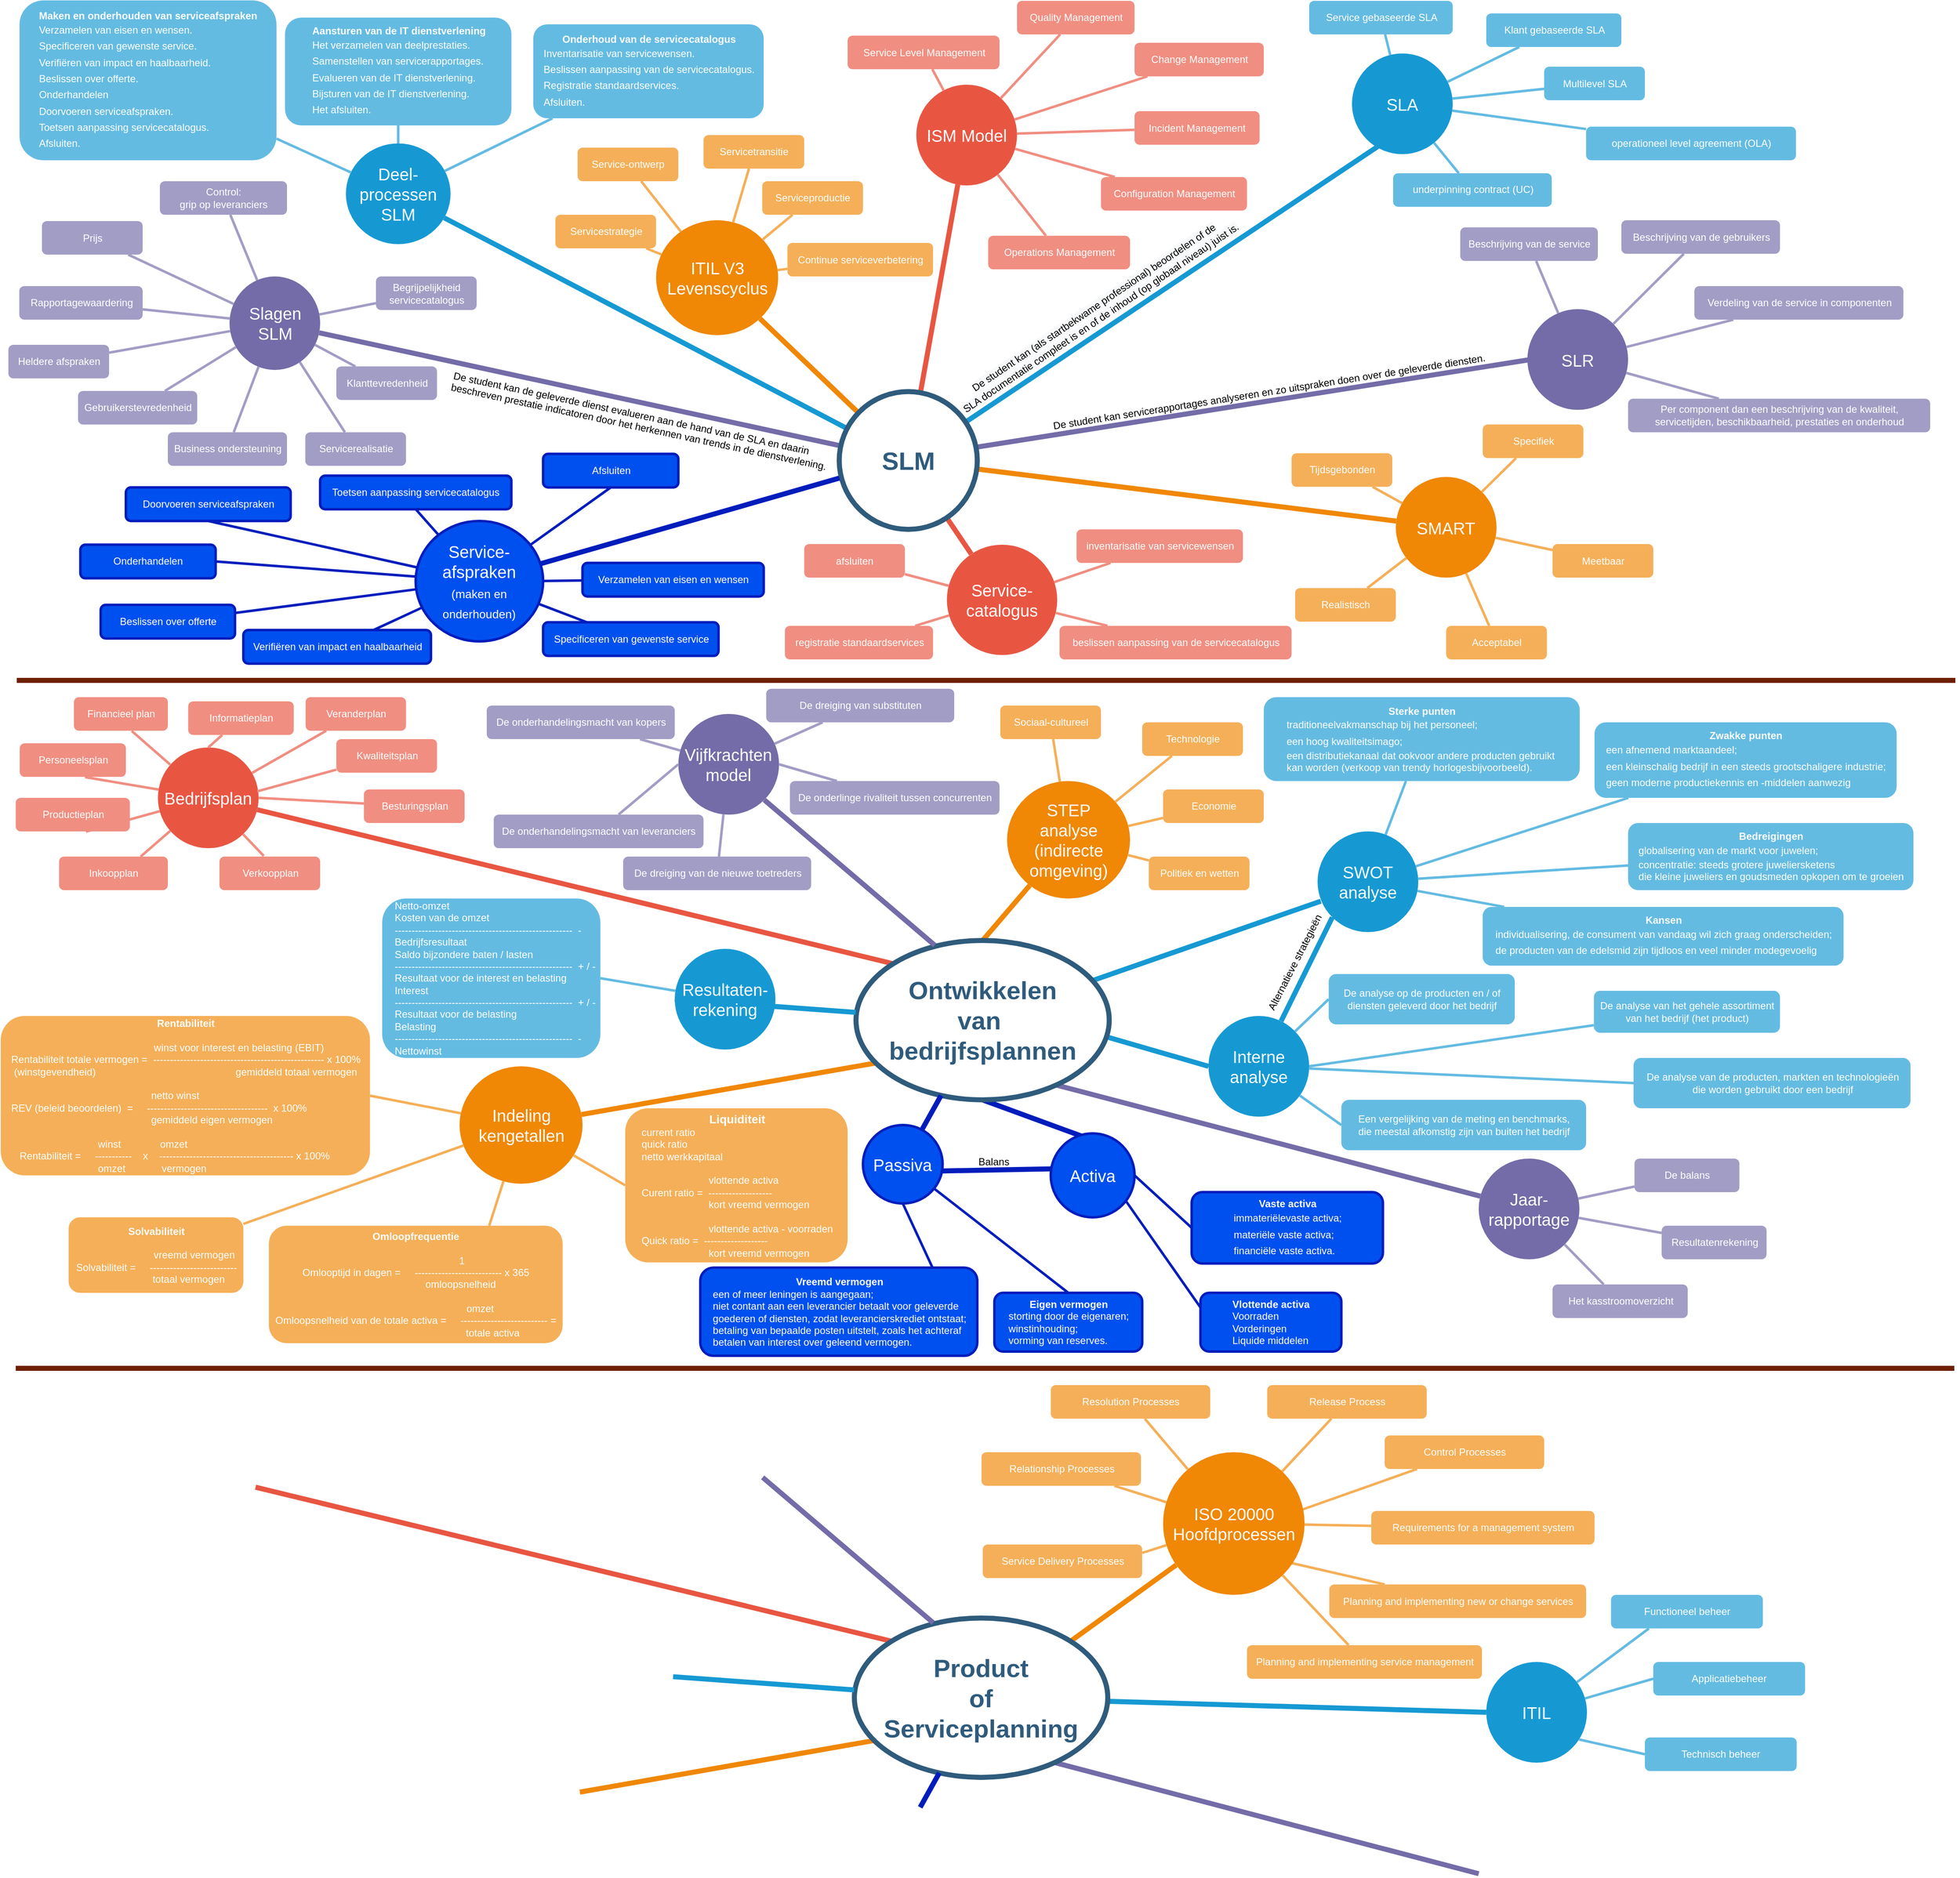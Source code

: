 <mxfile version="12.5.5" type="github">
  <diagram id="6a731a19-8d31-9384-78a2-239565b7b9f0" name="Page-1">
    <mxGraphModel dx="4764" dy="1366" grid="1" gridSize="10" guides="1" tooltips="1" connect="1" arrows="1" fold="1" page="1" pageScale="1" pageWidth="1169" pageHeight="827" background="#ffffff" math="0" shadow="0">
      <root>
        <mxCell id="0"/>
        <mxCell id="1" parent="0"/>
        <mxCell id="voT6KS4KQfKfTc6dw4Qr-1668" value="" style="edgeStyle=none;endArrow=none;strokeWidth=3;strokeColor=#F5AF58;html=1;" edge="1" parent="1" target="voT6KS4KQfKfTc6dw4Qr-1667">
          <mxGeometry x="40.19" y="2010" width="100" height="100" as="geometry">
            <mxPoint x="360" y="1880" as="sourcePoint"/>
            <mxPoint x="140.19" y="2010" as="targetPoint"/>
          </mxGeometry>
        </mxCell>
        <mxCell id="voT6KS4KQfKfTc6dw4Qr-1664" value="" style="edgeStyle=none;endArrow=none;strokeWidth=3;strokeColor=#F5AF58;html=1;" edge="1" parent="1" target="voT6KS4KQfKfTc6dw4Qr-1663">
          <mxGeometry x="21.25" y="1870" width="100" height="100" as="geometry">
            <mxPoint x="380" y="1819" as="sourcePoint"/>
            <mxPoint x="121.25" y="1870" as="targetPoint"/>
          </mxGeometry>
        </mxCell>
        <mxCell id="voT6KS4KQfKfTc6dw4Qr-1625" value="" style="edgeStyle=none;endArrow=none;strokeWidth=3;strokeColor=#F5AF58;html=1;entryX=0.75;entryY=0;entryDx=0;entryDy=0;" edge="1" parent="1" target="voT6KS4KQfKfTc6dw4Qr-1624" source="voT6KS4KQfKfTc6dw4Qr-1620">
          <mxGeometry x="-1270.52" y="775.39" width="100" height="100" as="geometry">
            <mxPoint x="-290" y="1347" as="sourcePoint"/>
            <mxPoint x="-1170.52" y="775.39" as="targetPoint"/>
          </mxGeometry>
        </mxCell>
        <mxCell id="voT6KS4KQfKfTc6dw4Qr-1619" style="endArrow=none;strokeWidth=6;strokeColor=#f08705;html=1;exitX=0.077;exitY=0.769;exitDx=0;exitDy=0;exitPerimeter=0;" edge="1" parent="1" target="voT6KS4KQfKfTc6dw4Qr-1620" source="61DMd2a8S4PAV4XTqUyv-1561">
          <mxGeometry relative="1" as="geometry">
            <mxPoint x="-560.685" y="1480" as="sourcePoint"/>
          </mxGeometry>
        </mxCell>
        <mxCell id="voT6KS4KQfKfTc6dw4Qr-1615" value="" style="edgeStyle=none;endArrow=none;strokeWidth=3;strokeColor=#001DBC;html=1;fillColor=#0050ef;entryX=0;entryY=0.25;entryDx=0;entryDy=0;exitX=0.87;exitY=0.767;exitDx=0;exitDy=0;exitPerimeter=0;" edge="1" parent="1" source="voT6KS4KQfKfTc6dw4Qr-1605" target="voT6KS4KQfKfTc6dw4Qr-1612">
          <mxGeometry x="-1748.46" y="1474.22" width="100" height="100" as="geometry">
            <mxPoint x="99.79" y="1451.75" as="sourcePoint"/>
            <mxPoint x="171.97" y="1452.5" as="targetPoint"/>
          </mxGeometry>
        </mxCell>
        <mxCell id="voT6KS4KQfKfTc6dw4Qr-1608" style="endArrow=none;strokeWidth=6;strokeColor=#001DBC;html=1;fillColor=#0050ef;exitX=0.5;exitY=1;exitDx=0;exitDy=0;entryX=0.473;entryY=0.07;entryDx=0;entryDy=0;entryPerimeter=0;" edge="1" parent="1" source="61DMd2a8S4PAV4XTqUyv-1561" target="voT6KS4KQfKfTc6dw4Qr-1605">
          <mxGeometry relative="1" as="geometry">
            <mxPoint x="141.885" y="1377.93" as="sourcePoint"/>
            <mxPoint x="-214.361" y="1480.002" as="targetPoint"/>
          </mxGeometry>
        </mxCell>
        <mxCell id="voT6KS4KQfKfTc6dw4Qr-1600" style="endArrow=none;strokeWidth=6;strokeColor=#736ca8;html=1;entryX=0.762;entryY=0.895;entryDx=0;entryDy=0;entryPerimeter=0;" edge="1" parent="1" source="voT6KS4KQfKfTc6dw4Qr-1597" target="61DMd2a8S4PAV4XTqUyv-1561">
          <mxGeometry relative="1" as="geometry">
            <mxPoint x="141.884" y="1446.64" as="sourcePoint"/>
            <mxPoint x="-61.244" y="1273.366" as="targetPoint"/>
          </mxGeometry>
        </mxCell>
        <mxCell id="voT6KS4KQfKfTc6dw4Qr-1587" style="endArrow=none;strokeWidth=6;strokeColor=#1699D3;html=1;entryX=0;entryY=0.5;entryDx=0;entryDy=0;exitX=0.995;exitY=0.607;exitDx=0;exitDy=0;exitPerimeter=0;" edge="1" parent="1" target="voT6KS4KQfKfTc6dw4Qr-1586" source="61DMd2a8S4PAV4XTqUyv-1561">
          <mxGeometry relative="1" as="geometry">
            <mxPoint x="1401.68" y="1950" as="targetPoint"/>
            <mxPoint x="294.376" y="1598.709" as="sourcePoint"/>
          </mxGeometry>
        </mxCell>
        <mxCell id="voT6KS4KQfKfTc6dw4Qr-1576" style="endArrow=none;strokeWidth=6;strokeColor=#1699D3;html=1;entryX=0.032;entryY=0.693;entryDx=0;entryDy=0;entryPerimeter=0;exitX=0.935;exitY=0.251;exitDx=0;exitDy=0;exitPerimeter=0;" edge="1" parent="1" target="voT6KS4KQfKfTc6dw4Qr-1575" source="61DMd2a8S4PAV4XTqUyv-1561">
          <mxGeometry relative="1" as="geometry">
            <mxPoint x="1239.44" y="1530" as="targetPoint"/>
            <mxPoint x="240.001" y="1342.157" as="sourcePoint"/>
          </mxGeometry>
        </mxCell>
        <mxCell id="voT6KS4KQfKfTc6dw4Qr-1567" style="endArrow=none;strokeWidth=6;strokeColor=#f08705;html=1;exitX=0.5;exitY=0;exitDx=0;exitDy=0;" edge="1" parent="1" target="voT6KS4KQfKfTc6dw4Qr-1565" source="61DMd2a8S4PAV4XTqUyv-1561">
          <mxGeometry relative="1" as="geometry">
            <mxPoint x="368.516" y="1096.182" as="sourcePoint"/>
          </mxGeometry>
        </mxCell>
        <mxCell id="1350" value="Deel- processen SLM" style="ellipse;whiteSpace=wrap;html=1;shadow=0;fontFamily=Helvetica;fontSize=20;fontColor=#FFFFFF;align=center;strokeWidth=3;fillColor=#1699D3;strokeColor=none;" parent="1" vertex="1">
          <mxGeometry x="-757.84" y="190" width="124.71" height="120" as="geometry"/>
        </mxCell>
        <mxCell id="1351" value="ITIL V3&lt;br&gt;Levenscyclus" style="ellipse;whiteSpace=wrap;html=1;shadow=0;fontFamily=Helvetica;fontSize=20;fontColor=#FFFFFF;align=center;strokeWidth=3;fillColor=#F08705;strokeColor=none;gradientColor=none;" parent="1" vertex="1">
          <mxGeometry x="-388.21" y="281.5" width="145.5" height="137" as="geometry"/>
        </mxCell>
        <mxCell id="1352" value="ISM Model" style="ellipse;whiteSpace=wrap;html=1;shadow=0;fontFamily=Helvetica;fontSize=20;fontColor=#FFFFFF;align=center;strokeWidth=3;fillColor=#E85642;strokeColor=none;" parent="1" vertex="1">
          <mxGeometry x="-78.12" y="120" width="120" height="120" as="geometry"/>
        </mxCell>
        <mxCell id="1353" value="SLA" style="ellipse;whiteSpace=wrap;html=1;shadow=0;fontFamily=Helvetica;fontSize=20;fontColor=#FFFFFF;align=center;strokeWidth=3;fillColor=#1699D3;strokeColor=none;" parent="1" vertex="1">
          <mxGeometry x="441" y="82.72" width="120" height="120" as="geometry"/>
        </mxCell>
        <mxCell id="1354" value="SLR" style="ellipse;whiteSpace=wrap;html=1;shadow=0;fontFamily=Helvetica;fontSize=20;fontColor=#FFFFFF;align=center;strokeWidth=3;fillColor=#736ca8;strokeColor=none;" parent="1" vertex="1">
          <mxGeometry x="650.0" y="387.5" width="120" height="120" as="geometry"/>
        </mxCell>
        <mxCell id="1355" value="SMART" style="ellipse;whiteSpace=wrap;html=1;shadow=0;fontFamily=Helvetica;fontSize=20;fontColor=#FFFFFF;align=center;strokeWidth=3;fillColor=#F08705;strokeColor=none;" parent="1" vertex="1">
          <mxGeometry x="493.25" y="587.5" width="120" height="120" as="geometry"/>
        </mxCell>
        <mxCell id="1356" value="Service- catalogus" style="ellipse;whiteSpace=wrap;html=1;shadow=0;fontFamily=Helvetica;fontSize=20;fontColor=#FFFFFF;align=center;strokeWidth=3;fillColor=#E85642;strokeColor=none;" parent="1" vertex="1">
          <mxGeometry x="-41.71" y="668.28" width="131.5" height="131.5" as="geometry"/>
        </mxCell>
        <mxCell id="1357" value="Servicestrategie" style="rounded=1;fillColor=#f5af58;strokeColor=none;strokeWidth=3;shadow=0;html=1;fontColor=#FFFFFF;" parent="1" vertex="1">
          <mxGeometry x="-508.21" y="275" width="120" height="40" as="geometry"/>
        </mxCell>
        <mxCell id="1358" value="&lt;b&gt;Aansturen van de IT dienstverlening&lt;/b&gt;&lt;br&gt;&lt;table border=&quot;0&quot; cellpadding=&quot;0&quot; cellspacing=&quot;0&quot; width=&quot;65&quot; style=&quot;border-collapse: collapse ; width: 49pt&quot;&gt; &lt;colgroup&gt;&lt;col width=&quot;65&quot; style=&quot;width: 49pt&quot;&gt;&lt;/colgroup&gt; &lt;tbody&gt;&lt;tr style=&quot;height: 14.5pt&quot;&gt;  &lt;td height=&quot;19&quot; class=&quot;xl76&quot; width=&quot;65&quot; style=&quot;text-align: left ; height: 14.5pt ; width: 49pt&quot;&gt;Het verzamelen van deelprestaties.&lt;/td&gt; &lt;/tr&gt; &lt;tr style=&quot;height: 14.5pt&quot;&gt;  &lt;td height=&quot;19&quot; class=&quot;xl76&quot; style=&quot;text-align: left ; height: 14.5pt&quot;&gt;Samenstellen van servicerapportages.&lt;/td&gt; &lt;/tr&gt; &lt;tr style=&quot;height: 14.5pt&quot;&gt;  &lt;td height=&quot;19&quot; class=&quot;xl76&quot; style=&quot;text-align: left ; height: 14.5pt&quot;&gt;Evalueren van de IT dienstverlening.&lt;/td&gt; &lt;/tr&gt; &lt;tr style=&quot;height: 14.5pt&quot;&gt;  &lt;td height=&quot;19&quot; class=&quot;xl76&quot; style=&quot;text-align: left ; height: 14.5pt&quot;&gt;Bijsturen van de IT dienstverlening.&lt;/td&gt; &lt;/tr&gt; &lt;tr style=&quot;height: 14.5pt&quot;&gt;  &lt;td height=&quot;19&quot; class=&quot;xl76&quot; style=&quot;text-align: left ; height: 14.5pt&quot;&gt;Het afsluiten.&lt;/td&gt; &lt;/tr&gt;&lt;/tbody&gt;&lt;/table&gt;" style="rounded=1;fillColor=#64BBE2;strokeColor=none;strokeWidth=3;shadow=0;html=1;fontColor=#FFFFFF;" parent="1" vertex="1">
          <mxGeometry x="-830.39" y="40" width="269.8" height="128.5" as="geometry"/>
        </mxCell>
        <mxCell id="1359" style="endArrow=none;strokeWidth=6;strokeColor=#1699D3;html=1;" parent="1" source="1515" target="1350" edge="1">
          <mxGeometry relative="1" as="geometry"/>
        </mxCell>
        <mxCell id="1360" style="endArrow=none;strokeWidth=6;strokeColor=#f08705;html=1;" parent="1" source="1515" target="1351" edge="1">
          <mxGeometry relative="1" as="geometry"/>
        </mxCell>
        <mxCell id="1361" style="endArrow=none;strokeWidth=6;strokeColor=#E85642;html=1;" parent="1" source="1515" target="1352" edge="1">
          <mxGeometry relative="1" as="geometry"/>
        </mxCell>
        <mxCell id="1362" style="endArrow=none;strokeWidth=6;strokeColor=#1699D3;html=1;entryX=0.256;entryY=0.924;entryDx=0;entryDy=0;entryPerimeter=0;" parent="1" source="1515" target="1353" edge="1">
          <mxGeometry relative="1" as="geometry">
            <mxPoint x="980" y="710" as="targetPoint"/>
          </mxGeometry>
        </mxCell>
        <mxCell id="61DMd2a8S4PAV4XTqUyv-1545" value="&lt;span style=&quot;text-align: left ; background-color: rgb(248 , 249 , 250)&quot;&gt;De student kan (als startbekwame professional) beoordelen of de &lt;br&gt;SLA documentatie compleet is en of de inhoud (op globaal niveau) juist is.&lt;/span&gt;" style="text;html=1;align=center;verticalAlign=middle;resizable=0;points=[];labelBackgroundColor=#ffffff;rotation=326;" parent="1362" vertex="1" connectable="0">
          <mxGeometry x="-0.163" y="1" relative="1" as="geometry">
            <mxPoint x="-49.42" y="8" as="offset"/>
          </mxGeometry>
        </mxCell>
        <mxCell id="1363" style="endArrow=none;strokeWidth=6;strokeColor=#736CA8;html=1;" parent="1" source="1515" target="1516" edge="1">
          <mxGeometry relative="1" as="geometry"/>
        </mxCell>
        <mxCell id="1364" style="endArrow=none;strokeWidth=6;strokeColor=#736ca8;html=1;exitX=0.997;exitY=0.403;exitDx=0;exitDy=0;exitPerimeter=0;" parent="1" source="1515" edge="1">
          <mxGeometry relative="1" as="geometry">
            <mxPoint x="380" y="470" as="sourcePoint"/>
            <mxPoint x="651" y="448" as="targetPoint"/>
          </mxGeometry>
        </mxCell>
        <mxCell id="1365" value="" style="edgeStyle=none;endArrow=none;strokeWidth=6;strokeColor=#F08705;html=1;" parent="1" source="1515" target="1355" edge="1">
          <mxGeometry x="-927.21" y="170" width="100" height="100" as="geometry">
            <mxPoint x="-927.21" y="270" as="sourcePoint"/>
            <mxPoint x="-827.21" y="170" as="targetPoint"/>
          </mxGeometry>
        </mxCell>
        <mxCell id="1366" value="" style="edgeStyle=none;endArrow=none;strokeWidth=6;strokeColor=#E85642;html=1;" parent="1" source="1515" target="1356" edge="1">
          <mxGeometry x="-927.21" y="170" width="100" height="100" as="geometry">
            <mxPoint x="-927.21" y="270" as="sourcePoint"/>
            <mxPoint x="-827.21" y="170" as="targetPoint"/>
          </mxGeometry>
        </mxCell>
        <mxCell id="1367" value="&lt;b&gt;Maken en onderhouden van serviceafspraken&lt;/b&gt;&lt;br&gt;&lt;table border=&quot;0&quot; cellpadding=&quot;0&quot; cellspacing=&quot;0&quot; width=&quot;65&quot; style=&quot;border-collapse: collapse ; width: 49pt&quot;&gt; &lt;colgroup&gt;&lt;col width=&quot;65&quot; style=&quot;width: 49pt&quot;&gt;&lt;/colgroup&gt; &lt;tbody&gt;&lt;tr style=&quot;height: 14.5pt&quot;&gt;  &lt;td height=&quot;19&quot; class=&quot;xl76&quot; width=&quot;65&quot; style=&quot;text-align: left ; height: 14.5pt ; width: 49pt&quot;&gt;Verzamelen van eisen en wensen.&lt;/td&gt; &lt;/tr&gt; &lt;tr style=&quot;height: 14.5pt&quot;&gt;  &lt;td height=&quot;19&quot; class=&quot;xl76&quot; style=&quot;text-align: left ; height: 14.5pt&quot;&gt;Specificeren van gewenste service.&lt;/td&gt; &lt;/tr&gt; &lt;tr style=&quot;height: 14.5pt&quot;&gt;  &lt;td height=&quot;19&quot; class=&quot;xl76&quot; style=&quot;text-align: left ; height: 14.5pt&quot;&gt;Verifiëren van impact en haalbaarheid.&lt;/td&gt; &lt;/tr&gt; &lt;tr style=&quot;height: 14.5pt&quot;&gt;  &lt;td height=&quot;19&quot; class=&quot;xl76&quot; style=&quot;text-align: left ; height: 14.5pt&quot;&gt;Beslissen over offerte.&lt;/td&gt; &lt;/tr&gt; &lt;tr style=&quot;height: 14.5pt&quot;&gt;  &lt;td height=&quot;19&quot; class=&quot;xl76&quot; style=&quot;text-align: left ; height: 14.5pt&quot;&gt;Onderhandelen&lt;/td&gt; &lt;/tr&gt; &lt;tr style=&quot;height: 14.5pt&quot;&gt;  &lt;td height=&quot;19&quot; class=&quot;xl76&quot; style=&quot;text-align: left ; height: 14.5pt&quot;&gt;Doorvoeren serviceafspraken.&lt;/td&gt; &lt;/tr&gt; &lt;tr style=&quot;height: 14.5pt&quot;&gt;  &lt;td height=&quot;19&quot; class=&quot;xl76&quot; style=&quot;text-align: left ; height: 14.5pt&quot;&gt;Toetsen aanpassing servicecatalogus.&lt;/td&gt; &lt;/tr&gt; &lt;tr style=&quot;height: 14.5pt&quot;&gt;  &lt;td height=&quot;19&quot; class=&quot;xl76&quot; style=&quot;text-align: left ; height: 14.5pt&quot;&gt;Afsluiten.&lt;/td&gt; &lt;/tr&gt;&lt;/tbody&gt;&lt;/table&gt;" style="rounded=1;fillColor=#64BBE2;strokeColor=none;strokeWidth=3;shadow=0;html=1;fontColor=#FFFFFF;" parent="1" vertex="1">
          <mxGeometry x="-1146.75" y="19.5" width="306.21" height="190.5" as="geometry"/>
        </mxCell>
        <mxCell id="1368" value="&lt;b&gt;Onderhoud van de servicecatalogus&lt;/b&gt;&lt;br&gt;&lt;table border=&quot;0&quot; cellpadding=&quot;0&quot; cellspacing=&quot;0&quot; width=&quot;65&quot; style=&quot;border-collapse: collapse ; width: 49pt&quot;&gt; &lt;colgroup&gt;&lt;col width=&quot;65&quot; style=&quot;width: 49pt&quot;&gt;&lt;/colgroup&gt; &lt;tbody&gt;&lt;tr style=&quot;height: 14.5pt&quot;&gt;  &lt;td height=&quot;19&quot; class=&quot;xl76&quot; width=&quot;65&quot; style=&quot;text-align: left ; height: 14.5pt ; width: 49pt&quot;&gt;Inventarisatie van servicewensen.&lt;/td&gt; &lt;/tr&gt; &lt;tr style=&quot;height: 14.5pt&quot;&gt;  &lt;td height=&quot;19&quot; class=&quot;xl76&quot; style=&quot;text-align: left ; height: 14.5pt&quot;&gt;Beslissen aanpassing van de servicecatalogus.&lt;/td&gt; &lt;/tr&gt; &lt;tr style=&quot;height: 14.5pt&quot;&gt;  &lt;td height=&quot;19&quot; class=&quot;xl76&quot; style=&quot;text-align: left ; height: 14.5pt&quot;&gt;Registratie standaardservices.&lt;/td&gt; &lt;/tr&gt; &lt;tr style=&quot;height: 14.5pt&quot;&gt;  &lt;td height=&quot;19&quot; class=&quot;xl76&quot; style=&quot;text-align: left ; height: 14.5pt&quot;&gt;Afsluiten.&lt;/td&gt; &lt;/tr&gt;&lt;/tbody&gt;&lt;/table&gt;" style="rounded=1;fillColor=#64BBE2;strokeColor=none;strokeWidth=3;shadow=0;html=1;fontColor=#FFFFFF;" parent="1" vertex="1">
          <mxGeometry x="-534.54" y="48" width="274.54" height="112" as="geometry"/>
        </mxCell>
        <mxCell id="1378" value="" style="edgeStyle=none;endArrow=none;strokeWidth=3;strokeColor=#64BBE2;html=1;" parent="1" source="1350" target="1367" edge="1">
          <mxGeometry x="-1329.71" width="100" height="100" as="geometry">
            <mxPoint x="-1329.71" y="100" as="sourcePoint"/>
            <mxPoint x="-1229.71" as="targetPoint"/>
          </mxGeometry>
        </mxCell>
        <mxCell id="1379" value="" style="edgeStyle=none;endArrow=none;strokeWidth=3;strokeColor=#64BBE2;html=1;" parent="1" source="1350" target="1358" edge="1">
          <mxGeometry x="-1329.71" width="100" height="100" as="geometry">
            <mxPoint x="-1329.71" y="100" as="sourcePoint"/>
            <mxPoint x="-1229.71" as="targetPoint"/>
          </mxGeometry>
        </mxCell>
        <mxCell id="1380" value="" style="edgeStyle=none;endArrow=none;strokeWidth=3;strokeColor=#64BBE2;html=1;" parent="1" source="1350" target="1368" edge="1">
          <mxGeometry x="-1329.71" width="100" height="100" as="geometry">
            <mxPoint x="-1329.71" y="100" as="sourcePoint"/>
            <mxPoint x="-1229.71" as="targetPoint"/>
          </mxGeometry>
        </mxCell>
        <mxCell id="1388" value="Service-ontwerp" style="rounded=1;fillColor=#f5af58;strokeColor=none;strokeWidth=3;shadow=0;html=1;fontColor=#FFFFFF;" parent="1" vertex="1">
          <mxGeometry x="-481.71" y="195" width="120" height="40" as="geometry"/>
        </mxCell>
        <mxCell id="1389" value="Servicetransitie" style="rounded=1;fillColor=#f5af58;strokeColor=none;strokeWidth=3;shadow=0;html=1;fontColor=#FFFFFF;" parent="1" vertex="1">
          <mxGeometry x="-331.71" y="180" width="120" height="40" as="geometry"/>
        </mxCell>
        <mxCell id="1390" value="Serviceproductie" style="rounded=1;fillColor=#f5af58;strokeColor=none;strokeWidth=3;shadow=0;html=1;fontColor=#FFFFFF;" parent="1" vertex="1">
          <mxGeometry x="-261.71" y="235" width="120" height="40" as="geometry"/>
        </mxCell>
        <mxCell id="1391" value="Continue serviceverbetering" style="rounded=1;fillColor=#f5af58;strokeColor=none;strokeWidth=3;shadow=0;html=1;fontColor=#FFFFFF;" parent="1" vertex="1">
          <mxGeometry x="-231.71" y="308.5" width="173.5" height="40" as="geometry"/>
        </mxCell>
        <mxCell id="1399" value="" style="edgeStyle=none;endArrow=none;strokeWidth=3;strokeColor=#F5AF58;html=1;" parent="1" source="1351" target="1357" edge="1">
          <mxGeometry x="-1104.71" y="-35" width="100" height="100" as="geometry">
            <mxPoint x="-1104.71" y="65" as="sourcePoint"/>
            <mxPoint x="-1004.71" y="-35" as="targetPoint"/>
          </mxGeometry>
        </mxCell>
        <mxCell id="1400" value="" style="edgeStyle=none;endArrow=none;strokeWidth=3;strokeColor=#F5AF58;html=1;" parent="1" source="1351" target="1388" edge="1">
          <mxGeometry x="-1104.71" y="-35" width="100" height="100" as="geometry">
            <mxPoint x="-1104.71" y="65" as="sourcePoint"/>
            <mxPoint x="-1004.71" y="-35" as="targetPoint"/>
          </mxGeometry>
        </mxCell>
        <mxCell id="1401" value="" style="edgeStyle=none;endArrow=none;strokeWidth=3;strokeColor=#F5AF58;html=1;" parent="1" source="1351" target="1389" edge="1">
          <mxGeometry x="-1104.71" y="-35" width="100" height="100" as="geometry">
            <mxPoint x="-1104.71" y="65" as="sourcePoint"/>
            <mxPoint x="-1004.71" y="-35" as="targetPoint"/>
          </mxGeometry>
        </mxCell>
        <mxCell id="1402" value="" style="edgeStyle=none;endArrow=none;strokeWidth=3;strokeColor=#F5AF58;html=1;" parent="1" source="1351" target="1390" edge="1">
          <mxGeometry x="-1104.71" y="-35" width="100" height="100" as="geometry">
            <mxPoint x="-1104.71" y="65" as="sourcePoint"/>
            <mxPoint x="-1004.71" y="-35" as="targetPoint"/>
          </mxGeometry>
        </mxCell>
        <mxCell id="1403" value="" style="edgeStyle=none;endArrow=none;strokeWidth=3;strokeColor=#F5AF58;html=1;" parent="1" source="1351" target="1391" edge="1">
          <mxGeometry x="-1104.71" y="-35" width="100" height="100" as="geometry">
            <mxPoint x="-1104.71" y="65" as="sourcePoint"/>
            <mxPoint x="-1004.71" y="-35" as="targetPoint"/>
          </mxGeometry>
        </mxCell>
        <mxCell id="1413" value="Service Level Management" style="rounded=1;fillColor=#f08e81;strokeColor=none;strokeWidth=3;shadow=0;html=1;fontColor=#FFFFFF;" parent="1" vertex="1">
          <mxGeometry x="-160.0" y="61.5" width="181" height="40" as="geometry"/>
        </mxCell>
        <mxCell id="1414" value="Quality Management" style="rounded=1;fillColor=#f08e81;strokeColor=none;strokeWidth=3;shadow=0;html=1;fontColor=#FFFFFF;" parent="1" vertex="1">
          <mxGeometry x="41.88" y="20" width="140" height="40" as="geometry"/>
        </mxCell>
        <mxCell id="1415" value="Change Management" style="rounded=1;fillColor=#f08e81;strokeColor=none;strokeWidth=3;shadow=0;html=1;fontColor=#FFFFFF;" parent="1" vertex="1">
          <mxGeometry x="181.88" y="70" width="154" height="40" as="geometry"/>
        </mxCell>
        <mxCell id="1416" value="Incident Management" style="rounded=1;fillColor=#f08e81;strokeColor=none;strokeWidth=3;shadow=0;html=1;fontColor=#FFFFFF;" parent="1" vertex="1">
          <mxGeometry x="181.88" y="151.5" width="149" height="40" as="geometry"/>
        </mxCell>
        <mxCell id="1417" value="Configuration Management" style="rounded=1;fillColor=#f08e81;strokeColor=none;strokeWidth=3;shadow=0;html=1;fontColor=#FFFFFF;" parent="1" vertex="1">
          <mxGeometry x="141.88" y="230" width="174" height="40" as="geometry"/>
        </mxCell>
        <mxCell id="1418" value="Operations Management" style="rounded=1;fillColor=#f08e81;strokeColor=none;strokeWidth=3;shadow=0;html=1;fontColor=#FFFFFF;" parent="1" vertex="1">
          <mxGeometry x="7.54" y="300" width="169" height="40" as="geometry"/>
        </mxCell>
        <mxCell id="1424" value="" style="edgeStyle=none;endArrow=none;strokeWidth=3;strokeColor=#F08E81;html=1;" parent="1" source="1352" target="1413" edge="1">
          <mxGeometry x="-1077.21" y="50" width="100" height="100" as="geometry">
            <mxPoint x="-1077.21" y="150" as="sourcePoint"/>
            <mxPoint x="-977.21" y="50" as="targetPoint"/>
          </mxGeometry>
        </mxCell>
        <mxCell id="1425" value="" style="edgeStyle=none;endArrow=none;strokeWidth=3;strokeColor=#F08E81;html=1;" parent="1" source="1352" target="1414" edge="1">
          <mxGeometry x="-1077.21" y="50" width="100" height="100" as="geometry">
            <mxPoint x="-1077.21" y="150" as="sourcePoint"/>
            <mxPoint x="-977.21" y="50" as="targetPoint"/>
          </mxGeometry>
        </mxCell>
        <mxCell id="1426" value="" style="edgeStyle=none;endArrow=none;strokeWidth=3;strokeColor=#F08E81;html=1;" parent="1" source="1352" target="1415" edge="1">
          <mxGeometry x="-1077.21" y="50" width="100" height="100" as="geometry">
            <mxPoint x="-1077.21" y="150" as="sourcePoint"/>
            <mxPoint x="-977.21" y="50" as="targetPoint"/>
          </mxGeometry>
        </mxCell>
        <mxCell id="1427" value="" style="edgeStyle=none;endArrow=none;strokeWidth=3;strokeColor=#F08E81;html=1;" parent="1" source="1352" target="1416" edge="1">
          <mxGeometry x="-1077.21" y="50" width="100" height="100" as="geometry">
            <mxPoint x="-1077.21" y="150" as="sourcePoint"/>
            <mxPoint x="-977.21" y="50" as="targetPoint"/>
          </mxGeometry>
        </mxCell>
        <mxCell id="1428" value="" style="edgeStyle=none;endArrow=none;strokeWidth=3;strokeColor=#F08E81;html=1;" parent="1" source="1352" target="1417" edge="1">
          <mxGeometry x="-1077.21" y="50" width="100" height="100" as="geometry">
            <mxPoint x="-1077.21" y="150" as="sourcePoint"/>
            <mxPoint x="-977.21" y="50" as="targetPoint"/>
          </mxGeometry>
        </mxCell>
        <mxCell id="1429" value="" style="edgeStyle=none;endArrow=none;strokeWidth=3;strokeColor=#F08E81;html=1;" parent="1" source="1352" target="1418" edge="1">
          <mxGeometry x="-1077.21" y="50" width="100" height="100" as="geometry">
            <mxPoint x="-1077.21" y="150" as="sourcePoint"/>
            <mxPoint x="-977.21" y="50" as="targetPoint"/>
          </mxGeometry>
        </mxCell>
        <mxCell id="1435" value="Service gebaseerde SLA" style="rounded=1;fillColor=#64BBE2;strokeColor=none;strokeWidth=3;shadow=0;html=1;fontColor=#FFFFFF;" parent="1" vertex="1">
          <mxGeometry x="390" y="20" width="171" height="40" as="geometry"/>
        </mxCell>
        <mxCell id="1436" value="Klant gebaseerde SLA" style="rounded=1;fillColor=#64BBE2;strokeColor=none;strokeWidth=3;shadow=0;html=1;fontColor=#FFFFFF;" parent="1" vertex="1">
          <mxGeometry x="601" y="35" width="161" height="40" as="geometry"/>
        </mxCell>
        <mxCell id="1437" value="Multilevel SLA" style="rounded=1;fillColor=#64BBE2;strokeColor=none;strokeWidth=3;shadow=0;html=1;fontColor=#FFFFFF;" parent="1" vertex="1">
          <mxGeometry x="670" y="98.5" width="120" height="40" as="geometry"/>
        </mxCell>
        <mxCell id="1439" value="underpinning contract (UC)" style="rounded=1;fillColor=#64BBE2;strokeColor=none;strokeWidth=3;shadow=0;html=1;fontColor=#FFFFFF;" parent="1" vertex="1">
          <mxGeometry x="490" y="225.44" width="189" height="40" as="geometry"/>
        </mxCell>
        <mxCell id="1440" value="operationeel level agreement (OLA)" style="rounded=1;fillColor=#64BBE2;strokeColor=none;strokeWidth=3;shadow=0;html=1;fontColor=#FFFFFF;" parent="1" vertex="1">
          <mxGeometry x="720" y="170" width="250" height="40" as="geometry"/>
        </mxCell>
        <mxCell id="1446" value="" style="edgeStyle=none;endArrow=none;strokeWidth=3;strokeColor=#64BBE2;html=1;" parent="1" source="1353" target="1435" edge="1">
          <mxGeometry x="-1132.21" y="140" width="100" height="100" as="geometry">
            <mxPoint x="-1132.21" y="240" as="sourcePoint"/>
            <mxPoint x="-1032.21" y="140" as="targetPoint"/>
          </mxGeometry>
        </mxCell>
        <mxCell id="1447" value="" style="edgeStyle=none;endArrow=none;strokeWidth=3;strokeColor=#64BBE2;html=1;" parent="1" source="1353" target="1436" edge="1">
          <mxGeometry x="-1132.21" y="140" width="100" height="100" as="geometry">
            <mxPoint x="-1132.21" y="240" as="sourcePoint"/>
            <mxPoint x="-1032.21" y="140" as="targetPoint"/>
          </mxGeometry>
        </mxCell>
        <mxCell id="1448" value="" style="edgeStyle=none;endArrow=none;strokeWidth=3;strokeColor=#64BBE2;html=1;" parent="1" source="1353" target="1437" edge="1">
          <mxGeometry x="-1132.21" y="140" width="100" height="100" as="geometry">
            <mxPoint x="-1132.21" y="240" as="sourcePoint"/>
            <mxPoint x="-1032.21" y="140" as="targetPoint"/>
          </mxGeometry>
        </mxCell>
        <mxCell id="1450" value="" style="edgeStyle=none;endArrow=none;strokeWidth=3;strokeColor=#64BBE2;html=1;" parent="1" source="1353" target="1439" edge="1">
          <mxGeometry x="-1132.21" y="140" width="100" height="100" as="geometry">
            <mxPoint x="-1132.21" y="240" as="sourcePoint"/>
            <mxPoint x="-1032.21" y="140" as="targetPoint"/>
          </mxGeometry>
        </mxCell>
        <mxCell id="1451" value="" style="edgeStyle=none;endArrow=none;strokeWidth=3;strokeColor=#64BBE2;html=1;" parent="1" source="1353" target="1440" edge="1">
          <mxGeometry x="-1132.21" y="140" width="100" height="100" as="geometry">
            <mxPoint x="-1132.21" y="240" as="sourcePoint"/>
            <mxPoint x="-1032.21" y="140" as="targetPoint"/>
          </mxGeometry>
        </mxCell>
        <mxCell id="1457" value="Beschrijving van de service" style="rounded=1;fillColor=#a29dc5;strokeColor=none;strokeWidth=3;shadow=0;html=1;fontColor=#FFFFFF;" parent="1" vertex="1">
          <mxGeometry x="570.0" y="290" width="164" height="40" as="geometry"/>
        </mxCell>
        <mxCell id="1459" value="Beschrijving van de gebruikers" style="rounded=1;fillColor=#a29dc5;strokeColor=none;strokeWidth=3;shadow=0;html=1;fontColor=#FFFFFF;" parent="1" vertex="1">
          <mxGeometry x="762.0" y="281.5" width="189" height="40" as="geometry"/>
        </mxCell>
        <mxCell id="1460" value="Verdeling van de service in componenten" style="rounded=1;fillColor=#a29dc5;strokeColor=none;strokeWidth=3;shadow=0;html=1;fontColor=#FFFFFF;" parent="1" vertex="1">
          <mxGeometry x="849.0" y="360" width="249" height="40" as="geometry"/>
        </mxCell>
        <mxCell id="1461" value="Per component dan een beschrijving van de kwaliteit, &lt;br&gt;servicetijden, beschikbaarheid, prestaties en onderhoud" style="rounded=1;fillColor=#a29dc5;strokeColor=none;strokeWidth=3;shadow=0;html=1;fontColor=#FFFFFF;" parent="1" vertex="1">
          <mxGeometry x="770.0" y="494.22" width="360" height="40" as="geometry"/>
        </mxCell>
        <mxCell id="1463" value="" style="edgeStyle=none;endArrow=none;strokeWidth=3;strokeColor=#A29DC5;html=1;" parent="1" source="1354" target="1460" edge="1">
          <mxGeometry x="-857.21" y="-160" width="100" height="100" as="geometry">
            <mxPoint x="-857.21" y="-60" as="sourcePoint"/>
            <mxPoint x="-757.21" y="-160" as="targetPoint"/>
          </mxGeometry>
        </mxCell>
        <mxCell id="1464" value="" style="edgeStyle=none;endArrow=none;strokeWidth=3;strokeColor=#A29DC5;html=1;" parent="1" source="1354" target="1461" edge="1">
          <mxGeometry x="-857.21" y="-160" width="100" height="100" as="geometry">
            <mxPoint x="-857.21" y="-60" as="sourcePoint"/>
            <mxPoint x="-757.21" y="-160" as="targetPoint"/>
          </mxGeometry>
        </mxCell>
        <mxCell id="1467" value="" style="edgeStyle=none;endArrow=none;strokeWidth=3;strokeColor=#A29DC5;html=1;" parent="1" source="1354" target="1457" edge="1">
          <mxGeometry x="-857.21" y="-160" width="100" height="100" as="geometry">
            <mxPoint x="-857.21" y="-60" as="sourcePoint"/>
            <mxPoint x="-757.21" y="-160" as="targetPoint"/>
          </mxGeometry>
        </mxCell>
        <mxCell id="1468" value="Meetbaar" style="rounded=1;fillColor=#f5af58;strokeColor=none;strokeWidth=3;shadow=0;html=1;fontColor=#FFFFFF;" parent="1" vertex="1">
          <mxGeometry x="680" y="667.5" width="120" height="40" as="geometry"/>
        </mxCell>
        <mxCell id="1469" value="Acceptabel" style="rounded=1;fillColor=#f5af58;strokeColor=none;strokeWidth=3;shadow=0;html=1;fontColor=#FFFFFF;" parent="1" vertex="1">
          <mxGeometry x="553.25" y="765" width="120" height="40" as="geometry"/>
        </mxCell>
        <mxCell id="1470" value="Realistisch" style="rounded=1;fillColor=#f5af58;strokeColor=none;strokeWidth=3;shadow=0;html=1;fontColor=#FFFFFF;" parent="1" vertex="1">
          <mxGeometry x="373.25" y="720" width="120" height="40" as="geometry"/>
        </mxCell>
        <mxCell id="1471" value="Tijdsgebonden" style="rounded=1;fillColor=#f5af58;strokeColor=none;strokeWidth=3;shadow=0;html=1;fontColor=#FFFFFF;" parent="1" vertex="1">
          <mxGeometry x="369" y="559.22" width="120" height="40" as="geometry"/>
        </mxCell>
        <mxCell id="1478" value="Specifiek" style="rounded=1;fillColor=#f5af58;strokeColor=none;strokeWidth=3;shadow=0;html=1;fontColor=#FFFFFF;" parent="1" vertex="1">
          <mxGeometry x="596.75" y="525" width="120" height="40" as="geometry"/>
        </mxCell>
        <mxCell id="1479" value="" style="edgeStyle=none;endArrow=none;strokeWidth=3;strokeColor=#F5AF58;html=1;" parent="1" source="1355" target="1478" edge="1">
          <mxGeometry x="-864.71" y="-17.5" width="100" height="100" as="geometry">
            <mxPoint x="-864.71" y="82.5" as="sourcePoint"/>
            <mxPoint x="-764.71" y="-17.5" as="targetPoint"/>
          </mxGeometry>
        </mxCell>
        <mxCell id="1480" value="" style="edgeStyle=none;endArrow=none;strokeWidth=3;strokeColor=#F5AF58;html=1;" parent="1" source="1355" target="1468" edge="1">
          <mxGeometry x="-864.71" y="-17.5" width="100" height="100" as="geometry">
            <mxPoint x="-864.71" y="82.5" as="sourcePoint"/>
            <mxPoint x="-764.71" y="-17.5" as="targetPoint"/>
          </mxGeometry>
        </mxCell>
        <mxCell id="1481" value="" style="edgeStyle=none;endArrow=none;strokeWidth=3;strokeColor=#F5AF58;html=1;" parent="1" source="1355" target="1469" edge="1">
          <mxGeometry x="-864.71" y="-17.5" width="100" height="100" as="geometry">
            <mxPoint x="-864.71" y="82.5" as="sourcePoint"/>
            <mxPoint x="-764.71" y="-17.5" as="targetPoint"/>
          </mxGeometry>
        </mxCell>
        <mxCell id="1482" value="" style="edgeStyle=none;endArrow=none;strokeWidth=3;strokeColor=#F5AF58;html=1;" parent="1" source="1355" target="1470" edge="1">
          <mxGeometry x="-864.71" y="-17.5" width="100" height="100" as="geometry">
            <mxPoint x="-864.71" y="82.5" as="sourcePoint"/>
            <mxPoint x="-764.71" y="-17.5" as="targetPoint"/>
          </mxGeometry>
        </mxCell>
        <mxCell id="1483" value="" style="edgeStyle=none;endArrow=none;strokeWidth=3;strokeColor=#F5AF58;html=1;" parent="1" source="1355" target="1471" edge="1">
          <mxGeometry x="-864.71" y="-17.5" width="100" height="100" as="geometry">
            <mxPoint x="-864.71" y="82.5" as="sourcePoint"/>
            <mxPoint x="-764.71" y="-17.5" as="targetPoint"/>
          </mxGeometry>
        </mxCell>
        <mxCell id="1498" value="afsluiten" style="rounded=1;fillColor=#f08e81;strokeColor=none;strokeWidth=3;shadow=0;html=1;fontColor=#FFFFFF;" parent="1" vertex="1">
          <mxGeometry x="-211.71" y="667.5" width="120" height="40" as="geometry"/>
        </mxCell>
        <mxCell id="1499" value="registratie standaardservices" style="rounded=1;fillColor=#f08e81;strokeColor=none;strokeWidth=3;shadow=0;html=1;fontColor=#FFFFFF;" parent="1" vertex="1">
          <mxGeometry x="-234.71" y="765" width="176.5" height="40" as="geometry"/>
        </mxCell>
        <mxCell id="1500" value="beslissen aanpassing van de servicecatalogus" style="rounded=1;fillColor=#f08e81;strokeColor=none;strokeWidth=3;shadow=0;html=1;fontColor=#FFFFFF;" parent="1" vertex="1">
          <mxGeometry x="92.5" y="765" width="276.5" height="40" as="geometry"/>
        </mxCell>
        <mxCell id="1501" value="inventarisatie van servicewensen" style="rounded=1;fillColor=#f08e81;strokeColor=none;strokeWidth=3;shadow=0;html=1;fontColor=#FFFFFF;" parent="1" vertex="1">
          <mxGeometry x="112.79" y="650" width="198.25" height="40" as="geometry"/>
        </mxCell>
        <mxCell id="1502" value="" style="edgeStyle=none;endArrow=none;strokeWidth=3;strokeColor=#F08E81;html=1;" parent="1" source="1356" target="1501" edge="1">
          <mxGeometry x="-919.71" y="-5" width="100" height="100" as="geometry">
            <mxPoint x="-919.71" y="95" as="sourcePoint"/>
            <mxPoint x="-819.71" y="-5" as="targetPoint"/>
          </mxGeometry>
        </mxCell>
        <mxCell id="1511" value="" style="edgeStyle=none;endArrow=none;strokeWidth=3;strokeColor=#F08E81;html=1;" parent="1" source="1356" target="1498" edge="1">
          <mxGeometry x="-919.71" y="-5" width="100" height="100" as="geometry">
            <mxPoint x="-919.71" y="95" as="sourcePoint"/>
            <mxPoint x="-819.71" y="-5" as="targetPoint"/>
          </mxGeometry>
        </mxCell>
        <mxCell id="1512" value="" style="edgeStyle=none;endArrow=none;strokeWidth=3;strokeColor=#F08E81;html=1;" parent="1" source="1356" target="1499" edge="1">
          <mxGeometry x="-919.71" y="-5" width="100" height="100" as="geometry">
            <mxPoint x="-919.71" y="95" as="sourcePoint"/>
            <mxPoint x="-819.71" y="-5" as="targetPoint"/>
          </mxGeometry>
        </mxCell>
        <mxCell id="1513" value="" style="edgeStyle=none;endArrow=none;strokeWidth=3;strokeColor=#F08E81;html=1;" parent="1" source="1356" target="1500" edge="1">
          <mxGeometry x="-919.71" y="-5" width="100" height="100" as="geometry">
            <mxPoint x="-919.71" y="95" as="sourcePoint"/>
            <mxPoint x="-819.71" y="-5" as="targetPoint"/>
          </mxGeometry>
        </mxCell>
        <mxCell id="1515" value="SLM" style="ellipse;whiteSpace=wrap;html=1;shadow=0;fontFamily=Helvetica;fontSize=30;fontColor=#2F5B7C;align=center;strokeColor=#2F5B7C;strokeWidth=6;fillColor=#FFFFFF;fontStyle=1;gradientColor=none;" parent="1" vertex="1">
          <mxGeometry x="-170" y="485.78" width="164.5" height="164.22" as="geometry"/>
        </mxCell>
        <mxCell id="1516" value="Slagen SLM" style="ellipse;whiteSpace=wrap;html=1;shadow=0;fontFamily=Helvetica;fontSize=20;fontColor=#FFFFFF;align=center;strokeWidth=3;fillColor=#736ca8;strokeColor=none;" parent="1" vertex="1">
          <mxGeometry x="-896.5" y="348.5" width="108" height="111.5" as="geometry"/>
        </mxCell>
        <mxCell id="1517" value="Control: &lt;br&gt;grip op leveranciers" style="rounded=1;fillColor=#a29dc5;strokeColor=none;strokeWidth=3;shadow=0;html=1;fontColor=#FFFFFF;" parent="1" vertex="1">
          <mxGeometry x="-979.5" y="235" width="151.5" height="40" as="geometry"/>
        </mxCell>
        <mxCell id="1518" value="Begrijpelijkheid &lt;br&gt;servicecatalogus" style="rounded=1;fillColor=#a29dc5;strokeColor=none;strokeWidth=3;shadow=0;html=1;fontColor=#FFFFFF;" parent="1" vertex="1">
          <mxGeometry x="-722.01" y="348.5" width="120" height="40" as="geometry"/>
        </mxCell>
        <mxCell id="1522" value="Prijs" style="rounded=1;fillColor=#a29dc5;strokeColor=none;strokeWidth=3;shadow=0;html=1;fontColor=#FFFFFF;" parent="1" vertex="1">
          <mxGeometry x="-1120" y="282.5" width="120" height="40" as="geometry"/>
        </mxCell>
        <mxCell id="1523" value="Klanttevredenheid" style="rounded=1;fillColor=#a29dc5;strokeColor=none;strokeWidth=3;shadow=0;html=1;fontColor=#FFFFFF;" parent="1" vertex="1">
          <mxGeometry x="-769.25" y="455.78" width="120" height="40" as="geometry"/>
        </mxCell>
        <mxCell id="1524" value="Servicerealisatie" style="rounded=1;fillColor=#a29dc5;strokeColor=none;strokeWidth=3;shadow=0;html=1;fontColor=#FFFFFF;" parent="1" vertex="1">
          <mxGeometry x="-806.21" y="534.22" width="120" height="40" as="geometry"/>
        </mxCell>
        <mxCell id="1525" value="Business ondersteuning" style="rounded=1;fillColor=#a29dc5;strokeColor=none;strokeWidth=3;shadow=0;html=1;fontColor=#FFFFFF;" parent="1" vertex="1">
          <mxGeometry x="-970" y="534.22" width="142" height="40" as="geometry"/>
        </mxCell>
        <mxCell id="1526" value="Gebruikerstevredenheid" style="rounded=1;fillColor=#a29dc5;strokeColor=none;strokeWidth=3;shadow=0;html=1;fontColor=#FFFFFF;" parent="1" vertex="1">
          <mxGeometry x="-1077" y="485" width="142" height="40" as="geometry"/>
        </mxCell>
        <mxCell id="1527" value="Heldere afspraken" style="rounded=1;fillColor=#a29dc5;strokeColor=none;strokeWidth=3;shadow=0;html=1;fontColor=#FFFFFF;" parent="1" vertex="1">
          <mxGeometry x="-1160" y="430" width="120" height="40" as="geometry"/>
        </mxCell>
        <mxCell id="1528" value="" style="edgeStyle=none;endArrow=none;strokeWidth=3;strokeColor=#A29DC5;html=1;" parent="1" source="1516" target="1517" edge="1">
          <mxGeometry x="-2606.21" y="-360" width="100" height="100" as="geometry">
            <mxPoint x="-2606.21" y="-260" as="sourcePoint"/>
            <mxPoint x="-2506.21" y="-360" as="targetPoint"/>
          </mxGeometry>
        </mxCell>
        <mxCell id="1529" value="Rapportagewaardering" style="rounded=1;fillColor=#a29dc5;strokeColor=none;strokeWidth=3;shadow=0;html=1;fontColor=#FFFFFF;" parent="1" vertex="1">
          <mxGeometry x="-1147" y="360" width="147" height="40" as="geometry"/>
        </mxCell>
        <mxCell id="1530" value="" style="edgeStyle=none;endArrow=none;strokeWidth=3;strokeColor=#A29DC5;html=1;" parent="1" source="1516" target="1518" edge="1">
          <mxGeometry x="-2606.21" y="-360" width="100" height="100" as="geometry">
            <mxPoint x="-2606.21" y="-260" as="sourcePoint"/>
            <mxPoint x="-2506.21" y="-360" as="targetPoint"/>
          </mxGeometry>
        </mxCell>
        <mxCell id="1534" value="" style="edgeStyle=none;endArrow=none;strokeWidth=3;strokeColor=#A29DC5;html=1;" parent="1" source="1516" target="1522" edge="1">
          <mxGeometry x="-2606.21" y="-360" width="100" height="100" as="geometry">
            <mxPoint x="-2606.21" y="-260" as="sourcePoint"/>
            <mxPoint x="-2506.21" y="-360" as="targetPoint"/>
          </mxGeometry>
        </mxCell>
        <mxCell id="1535" value="" style="edgeStyle=none;endArrow=none;strokeWidth=3;strokeColor=#A29DC5;html=1;" parent="1" source="1516" target="1523" edge="1">
          <mxGeometry x="-2606.21" y="-360" width="100" height="100" as="geometry">
            <mxPoint x="-2606.21" y="-260" as="sourcePoint"/>
            <mxPoint x="-2506.21" y="-360" as="targetPoint"/>
          </mxGeometry>
        </mxCell>
        <mxCell id="1536" value="" style="edgeStyle=none;endArrow=none;strokeWidth=3;strokeColor=#A29DC5;html=1;" parent="1" source="1516" target="1524" edge="1">
          <mxGeometry x="-2606.21" y="-360" width="100" height="100" as="geometry">
            <mxPoint x="-2606.21" y="-260" as="sourcePoint"/>
            <mxPoint x="-2506.21" y="-360" as="targetPoint"/>
          </mxGeometry>
        </mxCell>
        <mxCell id="1537" value="" style="edgeStyle=none;endArrow=none;strokeWidth=3;strokeColor=#A29DC5;html=1;" parent="1" source="1516" target="1525" edge="1">
          <mxGeometry x="-2606.21" y="-360" width="100" height="100" as="geometry">
            <mxPoint x="-2606.21" y="-260" as="sourcePoint"/>
            <mxPoint x="-2506.21" y="-360" as="targetPoint"/>
          </mxGeometry>
        </mxCell>
        <mxCell id="1538" value="" style="edgeStyle=none;endArrow=none;strokeWidth=3;strokeColor=#A29DC5;html=1;" parent="1" source="1516" target="1526" edge="1">
          <mxGeometry x="-2606.21" y="-360" width="100" height="100" as="geometry">
            <mxPoint x="-2606.21" y="-260" as="sourcePoint"/>
            <mxPoint x="-2506.21" y="-360" as="targetPoint"/>
          </mxGeometry>
        </mxCell>
        <mxCell id="1539" value="" style="edgeStyle=none;endArrow=none;strokeWidth=3;strokeColor=#A29DC5;html=1;" parent="1" source="1516" target="1527" edge="1">
          <mxGeometry x="-2606.21" y="-360" width="100" height="100" as="geometry">
            <mxPoint x="-2606.21" y="-260" as="sourcePoint"/>
            <mxPoint x="-2506.21" y="-360" as="targetPoint"/>
          </mxGeometry>
        </mxCell>
        <mxCell id="1540" value="" style="edgeStyle=none;endArrow=none;strokeWidth=3;strokeColor=#A29DC5;html=1;" parent="1" source="1516" target="1529" edge="1">
          <mxGeometry x="-2606.21" y="-360" width="100" height="100" as="geometry">
            <mxPoint x="-2606.21" y="-260" as="sourcePoint"/>
            <mxPoint x="-2506.21" y="-360" as="targetPoint"/>
          </mxGeometry>
        </mxCell>
        <mxCell id="1541" value="" style="edgeStyle=none;endArrow=none;strokeWidth=3;strokeColor=#A29DC5;html=1;" parent="1" source="1354" target="1459" edge="1">
          <mxGeometry x="-2282.21" y="-465" width="100" height="100" as="geometry">
            <mxPoint x="-2282.21" y="-365" as="sourcePoint"/>
            <mxPoint x="-2182.21" y="-465" as="targetPoint"/>
          </mxGeometry>
        </mxCell>
        <mxCell id="1542" style="edgeStyle=none;rounded=0;html=1;exitX=0.5;exitY=1;endArrow=none;endFill=0;jettySize=auto;orthogonalLoop=1;strokeColor=#736CA8;strokeWidth=2;fillColor=#64bbe2;fontSize=20;fontColor=#23445D;" parent="1" source="1529" target="1529" edge="1">
          <mxGeometry relative="1" as="geometry"/>
        </mxCell>
        <mxCell id="lY6t4aZSWO1BoxrxZ2rH-1559" style="endArrow=none;strokeWidth=6;strokeColor=#001DBC;html=1;fillColor=#0050ef;exitX=0.001;exitY=0.628;exitDx=0;exitDy=0;exitPerimeter=0;" parent="1" source="1515" target="lY6t4aZSWO1BoxrxZ2rH-1561" edge="1">
          <mxGeometry relative="1" as="geometry">
            <mxPoint x="-133.207" y="810.441" as="sourcePoint"/>
            <mxPoint x="-578.21" y="1123.5" as="targetPoint"/>
          </mxGeometry>
        </mxCell>
        <mxCell id="lY6t4aZSWO1BoxrxZ2rH-1561" value="Service-afspraken&lt;br&gt;&lt;font style=&quot;font-size: 14px&quot;&gt;(maken en &lt;br&gt;onderhouden)&lt;/font&gt;" style="ellipse;whiteSpace=wrap;html=1;shadow=0;fontFamily=Helvetica;fontSize=20;fontColor=#ffffff;align=center;strokeWidth=3;fillColor=#0050ef;strokeColor=#001DBC;" parent="1" vertex="1">
          <mxGeometry x="-674.71" y="640" width="151.88" height="143.5" as="geometry"/>
        </mxCell>
        <mxCell id="lY6t4aZSWO1BoxrxZ2rH-1562" value="Beslissen over offerte" style="rounded=1;fillColor=#0050ef;strokeColor=#001DBC;strokeWidth=3;shadow=0;html=1;fontColor=#ffffff;" parent="1" vertex="1">
          <mxGeometry x="-1050" y="740" width="160" height="40" as="geometry"/>
        </mxCell>
        <mxCell id="lY6t4aZSWO1BoxrxZ2rH-1563" value="Onderhandelen" style="rounded=1;fillColor=#0050ef;strokeColor=#001DBC;strokeWidth=3;shadow=0;html=1;fontColor=#ffffff;" parent="1" vertex="1">
          <mxGeometry x="-1074.21" y="668.28" width="161.12" height="40" as="geometry"/>
        </mxCell>
        <mxCell id="lY6t4aZSWO1BoxrxZ2rH-1564" value="Verzamelen van eisen en wensen" style="rounded=1;fillColor=#0050ef;strokeColor=#001DBC;strokeWidth=3;shadow=0;html=1;fontColor=#ffffff;" parent="1" vertex="1">
          <mxGeometry x="-475.88" y="690" width="215.88" height="40" as="geometry"/>
        </mxCell>
        <mxCell id="lY6t4aZSWO1BoxrxZ2rH-1565" value="Specificeren van gewenste service" style="rounded=1;fillColor=#0050ef;strokeColor=#001DBC;strokeWidth=3;shadow=0;html=1;fontColor=#ffffff;" parent="1" vertex="1">
          <mxGeometry x="-522.83" y="760.78" width="209" height="40" as="geometry"/>
        </mxCell>
        <mxCell id="lY6t4aZSWO1BoxrxZ2rH-1566" value="Verifiëren van impact en haalbaarheid" style="rounded=1;fillColor=#0050ef;strokeColor=#001DBC;strokeWidth=3;shadow=0;html=1;fontColor=#ffffff;" parent="1" vertex="1">
          <mxGeometry x="-880" y="770" width="223.5" height="40" as="geometry"/>
        </mxCell>
        <mxCell id="lY6t4aZSWO1BoxrxZ2rH-1567" value="" style="edgeStyle=none;endArrow=none;strokeWidth=3;strokeColor=#001DBC;html=1;fillColor=#0050ef;" parent="1" source="lY6t4aZSWO1BoxrxZ2rH-1561" target="lY6t4aZSWO1BoxrxZ2rH-1562" edge="1">
          <mxGeometry x="-2254.59" y="990.5" width="100" height="100" as="geometry">
            <mxPoint x="-2254.59" y="1090.5" as="sourcePoint"/>
            <mxPoint x="-2154.59" y="990.5" as="targetPoint"/>
          </mxGeometry>
        </mxCell>
        <mxCell id="lY6t4aZSWO1BoxrxZ2rH-1568" value="" style="edgeStyle=none;endArrow=none;strokeWidth=3;strokeColor=#001DBC;html=1;fillColor=#0050ef;" parent="1" source="lY6t4aZSWO1BoxrxZ2rH-1561" target="lY6t4aZSWO1BoxrxZ2rH-1564" edge="1">
          <mxGeometry x="-2254.59" y="990.5" width="100" height="100" as="geometry">
            <mxPoint x="-2254.59" y="1090.5" as="sourcePoint"/>
            <mxPoint x="-2154.59" y="990.5" as="targetPoint"/>
          </mxGeometry>
        </mxCell>
        <mxCell id="lY6t4aZSWO1BoxrxZ2rH-1569" value="" style="edgeStyle=none;endArrow=none;strokeWidth=3;strokeColor=#001DBC;html=1;fillColor=#0050ef;" parent="1" source="lY6t4aZSWO1BoxrxZ2rH-1561" target="lY6t4aZSWO1BoxrxZ2rH-1565" edge="1">
          <mxGeometry x="-2254.59" y="990.5" width="100" height="100" as="geometry">
            <mxPoint x="-2254.59" y="1090.5" as="sourcePoint"/>
            <mxPoint x="-2154.59" y="990.5" as="targetPoint"/>
          </mxGeometry>
        </mxCell>
        <mxCell id="lY6t4aZSWO1BoxrxZ2rH-1570" value="" style="edgeStyle=none;endArrow=none;strokeWidth=3;strokeColor=#001DBC;html=1;fillColor=#0050ef;" parent="1" source="lY6t4aZSWO1BoxrxZ2rH-1561" target="lY6t4aZSWO1BoxrxZ2rH-1566" edge="1">
          <mxGeometry x="-2254.59" y="990.5" width="100" height="100" as="geometry">
            <mxPoint x="-2254.59" y="1090.5" as="sourcePoint"/>
            <mxPoint x="-2154.59" y="990.5" as="targetPoint"/>
          </mxGeometry>
        </mxCell>
        <mxCell id="lY6t4aZSWO1BoxrxZ2rH-1571" value="" style="edgeStyle=none;endArrow=none;strokeWidth=3;strokeColor=#001DBC;html=1;fillColor=#0050ef;entryX=1;entryY=0.5;entryDx=0;entryDy=0;" parent="1" source="lY6t4aZSWO1BoxrxZ2rH-1561" target="lY6t4aZSWO1BoxrxZ2rH-1563" edge="1">
          <mxGeometry x="-2244.59" y="1000.5" width="100" height="100" as="geometry">
            <mxPoint x="-747.391" y="1233.683" as="sourcePoint"/>
            <mxPoint x="-1008.21" y="1270.5" as="targetPoint"/>
          </mxGeometry>
        </mxCell>
        <mxCell id="lY6t4aZSWO1BoxrxZ2rH-1573" value="Doorvoeren serviceafspraken" style="rounded=1;fillColor=#0050ef;strokeColor=#001DBC;strokeWidth=3;shadow=0;html=1;fontColor=#ffffff;" parent="1" vertex="1">
          <mxGeometry x="-1020.0" y="600" width="196.32" height="40" as="geometry"/>
        </mxCell>
        <mxCell id="lY6t4aZSWO1BoxrxZ2rH-1574" value="" style="edgeStyle=none;endArrow=none;strokeWidth=3;strokeColor=#001DBC;html=1;fillColor=#0050ef;entryX=0.5;entryY=1;entryDx=0;entryDy=0;" parent="1" source="lY6t4aZSWO1BoxrxZ2rH-1561" target="lY6t4aZSWO1BoxrxZ2rH-1573" edge="1">
          <mxGeometry x="-2269.79" y="822" width="100" height="100" as="geometry">
            <mxPoint x="-928.214" y="1085.78" as="sourcePoint"/>
            <mxPoint x="-1033.41" y="1092" as="targetPoint"/>
          </mxGeometry>
        </mxCell>
        <mxCell id="lY6t4aZSWO1BoxrxZ2rH-1575" value="Toetsen aanpassing servicecatalogus" style="rounded=1;fillColor=#0050ef;strokeColor=#001DBC;strokeWidth=3;shadow=0;html=1;fontColor=#ffffff;" parent="1" vertex="1">
          <mxGeometry x="-788.5" y="586" width="227.82" height="40" as="geometry"/>
        </mxCell>
        <mxCell id="lY6t4aZSWO1BoxrxZ2rH-1576" value="" style="edgeStyle=none;endArrow=none;strokeWidth=3;strokeColor=#001DBC;html=1;fillColor=#0050ef;entryX=0.5;entryY=1;entryDx=0;entryDy=0;" parent="1" source="lY6t4aZSWO1BoxrxZ2rH-1561" target="lY6t4aZSWO1BoxrxZ2rH-1575" edge="1">
          <mxGeometry x="-2131.29" y="670.22" width="100" height="100" as="geometry">
            <mxPoint x="-789.714" y="934.0" as="sourcePoint"/>
            <mxPoint x="-894.91" y="940.22" as="targetPoint"/>
          </mxGeometry>
        </mxCell>
        <mxCell id="lY6t4aZSWO1BoxrxZ2rH-1577" value="Afsluiten" style="rounded=1;fillColor=#0050ef;strokeColor=#001DBC;strokeWidth=3;shadow=0;html=1;fontColor=#ffffff;" parent="1" vertex="1">
          <mxGeometry x="-522.83" y="560" width="161.12" height="40" as="geometry"/>
        </mxCell>
        <mxCell id="lY6t4aZSWO1BoxrxZ2rH-1578" value="" style="edgeStyle=none;endArrow=none;strokeWidth=3;strokeColor=#001DBC;html=1;fillColor=#0050ef;entryX=0.5;entryY=1;entryDx=0;entryDy=0;" parent="1" source="lY6t4aZSWO1BoxrxZ2rH-1561" target="lY6t4aZSWO1BoxrxZ2rH-1577" edge="1">
          <mxGeometry x="-1983.47" y="728.5" width="100" height="100" as="geometry">
            <mxPoint x="-641.894" y="992.28" as="sourcePoint"/>
            <mxPoint x="-747.09" y="998.5" as="targetPoint"/>
          </mxGeometry>
        </mxCell>
        <mxCell id="61DMd2a8S4PAV4XTqUyv-1547" value="De student kan de geleverde dienst evalueren aan de hand van de SLA en daarin &lt;br&gt;beschreven prestatie indicatoren door het herkennen van trends in de dienstverlening." style="text;html=1;rotation=12;" parent="1" vertex="1">
          <mxGeometry x="-637.06" y="507.5" width="528.21" height="30" as="geometry"/>
        </mxCell>
        <mxCell id="61DMd2a8S4PAV4XTqUyv-1546" value="De student kan servicerapportages analyseren en zo uitspraken doen over de geleverde diensten." style="text;html=1;rotation=351;" parent="1" vertex="1">
          <mxGeometry x="80" y="469.78" width="550" height="30" as="geometry"/>
        </mxCell>
        <mxCell id="61DMd2a8S4PAV4XTqUyv-1562" value="Bedrijfsplan" style="ellipse;whiteSpace=wrap;html=1;shadow=0;fontFamily=Helvetica;fontSize=20;fontColor=#FFFFFF;align=center;strokeWidth=3;fillColor=#E85642;strokeColor=none;" parent="1" vertex="1">
          <mxGeometry x="-981.84" y="910" width="120" height="120" as="geometry"/>
        </mxCell>
        <mxCell id="61DMd2a8S4PAV4XTqUyv-1563" value="Personeelsplan" style="rounded=1;fillColor=#f08e81;strokeColor=none;strokeWidth=3;shadow=0;html=1;fontColor=#FFFFFF;" parent="1" vertex="1">
          <mxGeometry x="-1146.5" y="905" width="126.5" height="40" as="geometry"/>
        </mxCell>
        <mxCell id="61DMd2a8S4PAV4XTqUyv-1566" value="" style="edgeStyle=none;endArrow=none;strokeWidth=3;strokeColor=#F08E81;html=1;exitX=0.615;exitY=1.007;exitDx=0;exitDy=0;exitPerimeter=0;" parent="1" source="61DMd2a8S4PAV4XTqUyv-1563" target="61DMd2a8S4PAV4XTqUyv-1562" edge="1">
          <mxGeometry x="-939.71" y="-15" width="100" height="100" as="geometry">
            <mxPoint x="-310" y="960" as="sourcePoint"/>
            <mxPoint x="-98.743" y="770" as="targetPoint"/>
          </mxGeometry>
        </mxCell>
        <mxCell id="61DMd2a8S4PAV4XTqUyv-1567" style="endArrow=none;strokeWidth=6;strokeColor=#6D1F00;html=1;fillColor=#a0522d;" parent="1" edge="1">
          <mxGeometry relative="1" as="geometry">
            <mxPoint x="1160" y="830" as="sourcePoint"/>
            <mxPoint x="-1150" y="830" as="targetPoint"/>
          </mxGeometry>
        </mxCell>
        <mxCell id="voT6KS4KQfKfTc6dw4Qr-1542" value="" style="edgeStyle=none;endArrow=none;strokeWidth=6;strokeColor=#E85642;html=1;entryX=0;entryY=0;entryDx=0;entryDy=0;" edge="1" parent="1" source="61DMd2a8S4PAV4XTqUyv-1562" target="61DMd2a8S4PAV4XTqUyv-1561">
          <mxGeometry x="-917.21" y="180" width="100" height="100" as="geometry">
            <mxPoint x="-32.012" y="646.134" as="sourcePoint"/>
            <mxPoint x="-2.699" y="689.502" as="targetPoint"/>
          </mxGeometry>
        </mxCell>
        <mxCell id="voT6KS4KQfKfTc6dw4Qr-1543" value="Productieplan" style="rounded=1;fillColor=#f08e81;strokeColor=none;strokeWidth=3;shadow=0;html=1;fontColor=#FFFFFF;" vertex="1" parent="1">
          <mxGeometry x="-1151.25" y="970" width="136" height="40" as="geometry"/>
        </mxCell>
        <mxCell id="voT6KS4KQfKfTc6dw4Qr-1544" value="" style="edgeStyle=none;endArrow=none;strokeWidth=3;strokeColor=#F08E81;html=1;exitX=0.615;exitY=1.007;exitDx=0;exitDy=0;exitPerimeter=0;" edge="1" parent="1" source="voT6KS4KQfKfTc6dw4Qr-1543" target="61DMd2a8S4PAV4XTqUyv-1562">
          <mxGeometry x="-1271.89" y="5" width="100" height="100" as="geometry">
            <mxPoint x="-642.18" y="980" as="sourcePoint"/>
            <mxPoint x="-992.461" y="989.544" as="targetPoint"/>
          </mxGeometry>
        </mxCell>
        <mxCell id="voT6KS4KQfKfTc6dw4Qr-1545" value="Inkoopplan" style="rounded=1;fillColor=#f08e81;strokeColor=none;strokeWidth=3;shadow=0;html=1;fontColor=#FFFFFF;" vertex="1" parent="1">
          <mxGeometry x="-1099.59" y="1040" width="129.59" height="40" as="geometry"/>
        </mxCell>
        <mxCell id="voT6KS4KQfKfTc6dw4Qr-1546" value="" style="edgeStyle=none;endArrow=none;strokeWidth=3;strokeColor=#F08E81;html=1;entryX=0.75;entryY=0;entryDx=0;entryDy=0;" edge="1" parent="1" source="61DMd2a8S4PAV4XTqUyv-1562" target="voT6KS4KQfKfTc6dw4Qr-1545">
          <mxGeometry x="-1285" y="215" width="100" height="100" as="geometry">
            <mxPoint x="-655.29" y="1190" as="sourcePoint"/>
            <mxPoint x="-1005.571" y="1199.544" as="targetPoint"/>
          </mxGeometry>
        </mxCell>
        <mxCell id="voT6KS4KQfKfTc6dw4Qr-1547" value="Verkoopplan" style="rounded=1;fillColor=#f08e81;strokeColor=none;strokeWidth=3;shadow=0;html=1;fontColor=#FFFFFF;" vertex="1" parent="1">
          <mxGeometry x="-908.5" y="1040" width="120" height="40" as="geometry"/>
        </mxCell>
        <mxCell id="voT6KS4KQfKfTc6dw4Qr-1548" value="" style="edgeStyle=none;endArrow=none;strokeWidth=3;strokeColor=#F08E81;html=1;exitX=0.44;exitY=-0.018;exitDx=0;exitDy=0;exitPerimeter=0;" edge="1" parent="1" source="voT6KS4KQfKfTc6dw4Qr-1547" target="61DMd2a8S4PAV4XTqUyv-1562">
          <mxGeometry x="-1034.25" y="319.68" width="100" height="100" as="geometry">
            <mxPoint x="-691" y="1210" as="sourcePoint"/>
            <mxPoint x="-754.821" y="1304.224" as="targetPoint"/>
          </mxGeometry>
        </mxCell>
        <mxCell id="voT6KS4KQfKfTc6dw4Qr-1549" value="Informatieplan" style="rounded=1;fillColor=#f08e81;strokeColor=none;strokeWidth=3;shadow=0;html=1;fontColor=#FFFFFF;" vertex="1" parent="1">
          <mxGeometry x="-945.75" y="855" width="125.75" height="40" as="geometry"/>
        </mxCell>
        <mxCell id="voT6KS4KQfKfTc6dw4Qr-1550" value="" style="edgeStyle=none;endArrow=none;strokeWidth=3;strokeColor=#F08E81;html=1;entryX=0.5;entryY=0;entryDx=0;entryDy=0;" edge="1" parent="1" source="voT6KS4KQfKfTc6dw4Qr-1549" target="61DMd2a8S4PAV4XTqUyv-1562">
          <mxGeometry x="-653.21" y="55" width="100" height="100" as="geometry">
            <mxPoint x="-23.5" y="1030" as="sourcePoint"/>
            <mxPoint x="-373.781" y="1039.544" as="targetPoint"/>
          </mxGeometry>
        </mxCell>
        <mxCell id="voT6KS4KQfKfTc6dw4Qr-1551" value="Financieel plan" style="rounded=1;fillColor=#f08e81;strokeColor=none;strokeWidth=3;shadow=0;html=1;fontColor=#FFFFFF;" vertex="1" parent="1">
          <mxGeometry x="-1081.9" y="850" width="111.9" height="40" as="geometry"/>
        </mxCell>
        <mxCell id="voT6KS4KQfKfTc6dw4Qr-1552" value="" style="edgeStyle=none;endArrow=none;strokeWidth=3;strokeColor=#F08E81;html=1;exitX=0.615;exitY=1.007;exitDx=0;exitDy=0;exitPerimeter=0;" edge="1" parent="1" source="voT6KS4KQfKfTc6dw4Qr-1551" target="61DMd2a8S4PAV4XTqUyv-1562">
          <mxGeometry x="-805" y="85.46" width="100" height="100" as="geometry">
            <mxPoint x="-175.29" y="1060.46" as="sourcePoint"/>
            <mxPoint x="-525.571" y="1070.004" as="targetPoint"/>
          </mxGeometry>
        </mxCell>
        <mxCell id="61DMd2a8S4PAV4XTqUyv-1561" value="Ontwikkelen&lt;br&gt;van&amp;nbsp;&lt;br&gt;bedrijfsplannen" style="ellipse;whiteSpace=wrap;html=1;shadow=0;fontFamily=Helvetica;fontSize=30;fontColor=#2F5B7C;align=center;strokeColor=#2F5B7C;strokeWidth=6;fillColor=#FFFFFF;fontStyle=1;gradientColor=none;" parent="1" vertex="1">
          <mxGeometry x="-150" y="1140" width="301.75" height="190" as="geometry"/>
        </mxCell>
        <mxCell id="voT6KS4KQfKfTc6dw4Qr-1553" value="Vijfkrachten model" style="ellipse;whiteSpace=wrap;html=1;shadow=0;fontFamily=Helvetica;fontSize=20;fontColor=#FFFFFF;align=center;strokeWidth=3;fillColor=#736ca8;strokeColor=none;" vertex="1" parent="1">
          <mxGeometry x="-361.71" y="870" width="120" height="120" as="geometry"/>
        </mxCell>
        <mxCell id="voT6KS4KQfKfTc6dw4Qr-1554" style="endArrow=none;strokeWidth=6;strokeColor=#736ca8;html=1;exitX=0.311;exitY=0.03;exitDx=0;exitDy=0;exitPerimeter=0;entryX=1;entryY=1;entryDx=0;entryDy=0;" edge="1" parent="1" source="61DMd2a8S4PAV4XTqUyv-1561" target="voT6KS4KQfKfTc6dw4Qr-1553">
          <mxGeometry relative="1" as="geometry">
            <mxPoint x="-1050.003" y="1110.981" as="sourcePoint"/>
            <mxPoint x="-393.01" y="1007.02" as="targetPoint"/>
          </mxGeometry>
        </mxCell>
        <mxCell id="voT6KS4KQfKfTc6dw4Qr-1555" value="De dreiging van de nieuwe toetreders" style="rounded=1;fillColor=#a29dc5;strokeColor=none;strokeWidth=3;shadow=0;html=1;fontColor=#FFFFFF;" vertex="1" parent="1">
          <mxGeometry x="-427.46" y="1040" width="224.01" height="40" as="geometry"/>
        </mxCell>
        <mxCell id="voT6KS4KQfKfTc6dw4Qr-1556" value="" style="edgeStyle=none;endArrow=none;strokeWidth=3;strokeColor=#A29DC5;html=1;" edge="1" parent="1" source="voT6KS4KQfKfTc6dw4Qr-1553" target="voT6KS4KQfKfTc6dw4Qr-1555">
          <mxGeometry x="-1901.22" y="399.02" width="100" height="100" as="geometry">
            <mxPoint x="-1901.22" y="499.02" as="sourcePoint"/>
            <mxPoint x="-1801.22" y="399.02" as="targetPoint"/>
          </mxGeometry>
        </mxCell>
        <mxCell id="voT6KS4KQfKfTc6dw4Qr-1557" value="De onderhandelingsmacht van leveranciers" style="rounded=1;fillColor=#a29dc5;strokeColor=none;strokeWidth=3;shadow=0;html=1;fontColor=#FFFFFF;" vertex="1" parent="1">
          <mxGeometry x="-581.71" y="990" width="250" height="40" as="geometry"/>
        </mxCell>
        <mxCell id="voT6KS4KQfKfTc6dw4Qr-1558" value="" style="edgeStyle=none;endArrow=none;strokeWidth=3;strokeColor=#A29DC5;html=1;exitX=0;exitY=0.5;exitDx=0;exitDy=0;" edge="1" parent="1" target="voT6KS4KQfKfTc6dw4Qr-1557" source="voT6KS4KQfKfTc6dw4Qr-1553">
          <mxGeometry x="-2023.76" y="315.02" width="100" height="100" as="geometry">
            <mxPoint x="-398.54" y="924.0" as="sourcePoint"/>
            <mxPoint x="-1923.76" y="315.02" as="targetPoint"/>
          </mxGeometry>
        </mxCell>
        <mxCell id="voT6KS4KQfKfTc6dw4Qr-1559" value="De onderhandelingsmacht van kopers" style="rounded=1;fillColor=#a29dc5;strokeColor=none;strokeWidth=3;shadow=0;html=1;fontColor=#FFFFFF;" vertex="1" parent="1">
          <mxGeometry x="-590" y="860" width="224.01" height="40" as="geometry"/>
        </mxCell>
        <mxCell id="voT6KS4KQfKfTc6dw4Qr-1560" value="" style="edgeStyle=none;endArrow=none;strokeWidth=3;strokeColor=#A29DC5;html=1;" edge="1" parent="1" target="voT6KS4KQfKfTc6dw4Qr-1559" source="voT6KS4KQfKfTc6dw4Qr-1553">
          <mxGeometry x="-1881.22" y="201.02" width="100" height="100" as="geometry">
            <mxPoint x="-256" y="810.0" as="sourcePoint"/>
            <mxPoint x="-1781.22" y="201.02" as="targetPoint"/>
          </mxGeometry>
        </mxCell>
        <mxCell id="voT6KS4KQfKfTc6dw4Qr-1561" value="De dreiging van substituten" style="rounded=1;fillColor=#a29dc5;strokeColor=none;strokeWidth=3;shadow=0;html=1;fontColor=#FFFFFF;" vertex="1" parent="1">
          <mxGeometry x="-256.96" y="840" width="224.01" height="40" as="geometry"/>
        </mxCell>
        <mxCell id="voT6KS4KQfKfTc6dw4Qr-1562" value="" style="edgeStyle=none;endArrow=none;strokeWidth=3;strokeColor=#A29DC5;html=1;" edge="1" parent="1" target="voT6KS4KQfKfTc6dw4Qr-1561" source="voT6KS4KQfKfTc6dw4Qr-1553">
          <mxGeometry x="-1623.76" y="219.02" width="100" height="100" as="geometry">
            <mxPoint x="1.46" y="828.0" as="sourcePoint"/>
            <mxPoint x="-1523.76" y="219.02" as="targetPoint"/>
          </mxGeometry>
        </mxCell>
        <mxCell id="voT6KS4KQfKfTc6dw4Qr-1563" value="De onderlinge rivaliteit tussen concurrenten" style="rounded=1;fillColor=#a29dc5;strokeColor=none;strokeWidth=3;shadow=0;html=1;fontColor=#FFFFFF;" vertex="1" parent="1">
          <mxGeometry x="-228.75" y="950" width="249.75" height="40" as="geometry"/>
        </mxCell>
        <mxCell id="voT6KS4KQfKfTc6dw4Qr-1564" value="" style="edgeStyle=none;endArrow=none;strokeWidth=3;strokeColor=#A29DC5;html=1;exitX=1;exitY=0.5;exitDx=0;exitDy=0;" edge="1" parent="1" target="voT6KS4KQfKfTc6dw4Qr-1563" source="voT6KS4KQfKfTc6dw4Qr-1553">
          <mxGeometry x="-1615.47" y="311.02" width="100" height="100" as="geometry">
            <mxPoint x="9.75" y="920.0" as="sourcePoint"/>
            <mxPoint x="-1515.47" y="311.02" as="targetPoint"/>
          </mxGeometry>
        </mxCell>
        <mxCell id="voT6KS4KQfKfTc6dw4Qr-1565" value="STEP&lt;br&gt;analyse&lt;br&gt;(indirecte omgeving)" style="ellipse;whiteSpace=wrap;html=1;shadow=0;fontFamily=Helvetica;fontSize=20;fontColor=#FFFFFF;align=center;strokeWidth=3;fillColor=#F08705;strokeColor=none;gradientColor=none;" vertex="1" parent="1">
          <mxGeometry x="30" y="950" width="146.54" height="140" as="geometry"/>
        </mxCell>
        <mxCell id="voT6KS4KQfKfTc6dw4Qr-1566" value="Sociaal-cultureel" style="rounded=1;fillColor=#f5af58;strokeColor=none;strokeWidth=3;shadow=0;html=1;fontColor=#FFFFFF;" vertex="1" parent="1">
          <mxGeometry x="21.88" y="860" width="120" height="40" as="geometry"/>
        </mxCell>
        <mxCell id="voT6KS4KQfKfTc6dw4Qr-1568" value="" style="edgeStyle=none;endArrow=none;strokeWidth=3;strokeColor=#F5AF58;html=1;" edge="1" parent="1" source="voT6KS4KQfKfTc6dw4Qr-1565" target="voT6KS4KQfKfTc6dw4Qr-1566">
          <mxGeometry x="-588.96" y="550" width="100" height="100" as="geometry">
            <mxPoint x="-588.96" y="650" as="sourcePoint"/>
            <mxPoint x="-488.96" y="550" as="targetPoint"/>
          </mxGeometry>
        </mxCell>
        <mxCell id="voT6KS4KQfKfTc6dw4Qr-1569" value="Technologie" style="rounded=1;fillColor=#f5af58;strokeColor=none;strokeWidth=3;shadow=0;html=1;fontColor=#FFFFFF;" vertex="1" parent="1">
          <mxGeometry x="191.04" y="880" width="120" height="40" as="geometry"/>
        </mxCell>
        <mxCell id="voT6KS4KQfKfTc6dw4Qr-1570" value="" style="edgeStyle=none;endArrow=none;strokeWidth=3;strokeColor=#F5AF58;html=1;" edge="1" parent="1" target="voT6KS4KQfKfTc6dw4Qr-1569" source="voT6KS4KQfKfTc6dw4Qr-1565">
          <mxGeometry x="-340.84" y="560" width="100" height="100" as="geometry">
            <mxPoint x="365.431" y="977.324" as="sourcePoint"/>
            <mxPoint x="-240.84" y="560" as="targetPoint"/>
          </mxGeometry>
        </mxCell>
        <mxCell id="voT6KS4KQfKfTc6dw4Qr-1571" value="Economie" style="rounded=1;fillColor=#f5af58;strokeColor=none;strokeWidth=3;shadow=0;html=1;fontColor=#FFFFFF;" vertex="1" parent="1">
          <mxGeometry x="215.88" y="960" width="120" height="40" as="geometry"/>
        </mxCell>
        <mxCell id="voT6KS4KQfKfTc6dw4Qr-1572" value="" style="edgeStyle=none;endArrow=none;strokeWidth=3;strokeColor=#F5AF58;html=1;" edge="1" parent="1" target="voT6KS4KQfKfTc6dw4Qr-1571" source="voT6KS4KQfKfTc6dw4Qr-1565">
          <mxGeometry x="-177.59" y="696.34" width="100" height="100" as="geometry">
            <mxPoint x="528.681" y="1113.664" as="sourcePoint"/>
            <mxPoint x="-77.59" y="696.34" as="targetPoint"/>
          </mxGeometry>
        </mxCell>
        <mxCell id="voT6KS4KQfKfTc6dw4Qr-1573" value="Politiek en wetten" style="rounded=1;fillColor=#f5af58;strokeColor=none;strokeWidth=3;shadow=0;html=1;fontColor=#FFFFFF;" vertex="1" parent="1">
          <mxGeometry x="198.88" y="1040" width="120" height="40" as="geometry"/>
        </mxCell>
        <mxCell id="voT6KS4KQfKfTc6dw4Qr-1574" value="" style="edgeStyle=none;endArrow=none;strokeWidth=3;strokeColor=#F5AF58;html=1;" edge="1" parent="1" target="voT6KS4KQfKfTc6dw4Qr-1573" source="voT6KS4KQfKfTc6dw4Qr-1565">
          <mxGeometry x="-370.84" y="760" width="100" height="100" as="geometry">
            <mxPoint x="335.431" y="1177.324" as="sourcePoint"/>
            <mxPoint x="-270.84" y="760" as="targetPoint"/>
          </mxGeometry>
        </mxCell>
        <mxCell id="voT6KS4KQfKfTc6dw4Qr-1575" value="SWOT analyse" style="ellipse;whiteSpace=wrap;html=1;shadow=0;fontFamily=Helvetica;fontSize=20;fontColor=#FFFFFF;align=center;strokeWidth=3;fillColor=#1699D3;strokeColor=none;" vertex="1" parent="1">
          <mxGeometry x="400.0" y="1010" width="120" height="120" as="geometry"/>
        </mxCell>
        <mxCell id="voT6KS4KQfKfTc6dw4Qr-1578" value="&lt;b&gt;Sterke punten&lt;/b&gt;&lt;br&gt;&lt;table border=&quot;0&quot; cellpadding=&quot;0&quot; cellspacing=&quot;0&quot; width=&quot;65&quot; style=&quot;border-collapse: collapse ; width: 49pt&quot;&gt; &lt;colgroup&gt;&lt;col width=&quot;65&quot; style=&quot;width: 49pt&quot;&gt;&lt;/colgroup&gt; &lt;tbody&gt;&lt;tr style=&quot;height: 14.5pt&quot;&gt;  &lt;td height=&quot;19&quot; class=&quot;xl76&quot; width=&quot;65&quot; style=&quot;height: 14.5pt ; width: 49pt&quot;&gt;&lt;div style=&quot;text-align: left&quot;&gt;&lt;span&gt;traditioneel&lt;/span&gt;&lt;span&gt;vakmanschap bij het personeel;&lt;/span&gt;&lt;br&gt;&lt;/div&gt;&lt;/td&gt; &lt;/tr&gt; &lt;tr style=&quot;height: 14.5pt&quot;&gt;  &lt;td height=&quot;19&quot; class=&quot;xl76&quot; style=&quot;text-align: left ; height: 14.5pt&quot;&gt;&lt;span&gt;een hoog kwaliteitsimago;&lt;/span&gt;&lt;br&gt;&lt;/td&gt; &lt;/tr&gt; &lt;tr style=&quot;height: 14.5pt&quot;&gt;  &lt;td height=&quot;19&quot; class=&quot;xl76&quot; style=&quot;height: 14.5pt&quot;&gt;&lt;div style=&quot;text-align: left&quot;&gt;&lt;span&gt;een distributiekanaal dat ook&lt;/span&gt;&lt;span&gt;voor andere producten gebruikt&amp;nbsp;&lt;/span&gt;&lt;br&gt;&lt;span&gt;kan worden (verkoop van trendy horloges&lt;/span&gt;&lt;span&gt;bijvoorbeeld).&lt;/span&gt;&lt;br&gt;&lt;/div&gt;&lt;/td&gt; &lt;/tr&gt;&lt;/tbody&gt;&lt;/table&gt;" style="rounded=1;fillColor=#64BBE2;strokeColor=none;strokeWidth=3;shadow=0;html=1;fontColor=#FFFFFF;" vertex="1" parent="1">
          <mxGeometry x="335.88" y="850" width="376.5" height="100" as="geometry"/>
        </mxCell>
        <mxCell id="voT6KS4KQfKfTc6dw4Qr-1579" value="" style="edgeStyle=none;endArrow=none;strokeWidth=3;strokeColor=#64BBE2;html=1;" edge="1" parent="1" source="voT6KS4KQfKfTc6dw4Qr-1575" target="voT6KS4KQfKfTc6dw4Qr-1578">
          <mxGeometry x="-872.77" y="960" width="100" height="100" as="geometry">
            <mxPoint x="-872.77" y="1060" as="sourcePoint"/>
            <mxPoint x="-772.77" y="960" as="targetPoint"/>
          </mxGeometry>
        </mxCell>
        <mxCell id="voT6KS4KQfKfTc6dw4Qr-1580" value="&lt;b&gt;Zwakke punten&lt;/b&gt;&lt;br&gt;&lt;table border=&quot;0&quot; cellpadding=&quot;0&quot; cellspacing=&quot;0&quot; width=&quot;65&quot; style=&quot;border-collapse: collapse ; width: 49pt&quot;&gt; &lt;colgroup&gt;&lt;col width=&quot;65&quot; style=&quot;width: 49pt&quot;&gt;&lt;/colgroup&gt; &lt;tbody&gt;&lt;tr style=&quot;height: 14.5pt&quot;&gt;  &lt;td height=&quot;19&quot; class=&quot;xl76&quot; width=&quot;65&quot; style=&quot;height: 14.5pt ; width: 49pt&quot;&gt;&lt;div style=&quot;text-align: left&quot;&gt;een afnemend marktaandeel;&lt;br&gt;&lt;/div&gt;&lt;/td&gt; &lt;/tr&gt; &lt;tr style=&quot;height: 14.5pt&quot;&gt;  &lt;td height=&quot;19&quot; class=&quot;xl76&quot; style=&quot;text-align: left ; height: 14.5pt&quot;&gt;een kleinschalig bedrijf in een steeds grootschaligere industrie;&lt;br&gt;&lt;/td&gt; &lt;/tr&gt; &lt;tr style=&quot;height: 14.5pt&quot;&gt;  &lt;td height=&quot;19&quot; class=&quot;xl76&quot; style=&quot;height: 14.5pt&quot;&gt;&lt;div style=&quot;text-align: left&quot;&gt;geen moderne productiekennis en -middelen aanwezig&lt;br&gt;&lt;/div&gt;&lt;/td&gt; &lt;/tr&gt;&lt;/tbody&gt;&lt;/table&gt;" style="rounded=1;fillColor=#64BBE2;strokeColor=none;strokeWidth=3;shadow=0;html=1;fontColor=#FFFFFF;" vertex="1" parent="1">
          <mxGeometry x="730" y="880" width="360" height="90" as="geometry"/>
        </mxCell>
        <mxCell id="voT6KS4KQfKfTc6dw4Qr-1581" value="" style="edgeStyle=none;endArrow=none;strokeWidth=3;strokeColor=#64BBE2;html=1;" edge="1" parent="1" source="voT6KS4KQfKfTc6dw4Qr-1575" target="voT6KS4KQfKfTc6dw4Qr-1580">
          <mxGeometry x="-862.77" y="970" width="100" height="100" as="geometry">
            <mxPoint x="481.633" y="1044.036" as="sourcePoint"/>
            <mxPoint x="514.622" y="960" as="targetPoint"/>
          </mxGeometry>
        </mxCell>
        <mxCell id="voT6KS4KQfKfTc6dw4Qr-1582" value="&lt;b&gt;Bedreigingen&lt;/b&gt;&lt;br&gt;&lt;table border=&quot;0&quot; cellpadding=&quot;0&quot; cellspacing=&quot;0&quot; width=&quot;65&quot; style=&quot;border-collapse: collapse ; width: 49pt&quot;&gt; &lt;colgroup&gt;&lt;col width=&quot;65&quot; style=&quot;width: 49pt&quot;&gt;&lt;/colgroup&gt; &lt;tbody&gt;&lt;tr style=&quot;height: 14.5pt&quot;&gt;  &lt;td height=&quot;19&quot; class=&quot;xl76&quot; width=&quot;65&quot; style=&quot;height: 14.5pt ; width: 49pt&quot;&gt;&lt;div style=&quot;text-align: left&quot;&gt;globalisering van de markt voor juwelen;&lt;br&gt;&lt;/div&gt;&lt;/td&gt; &lt;/tr&gt; &lt;tr style=&quot;height: 14.5pt&quot;&gt;  &lt;td height=&quot;19&quot; class=&quot;xl76&quot; style=&quot;text-align: left ; height: 14.5pt&quot;&gt;concentratie: steeds grotere juweliersketens &lt;br&gt;die kleine juweliers en goudsmeden opkopen om te groeien&lt;/td&gt;&lt;/tr&gt;&lt;/tbody&gt;&lt;/table&gt;" style="rounded=1;fillColor=#64BBE2;strokeColor=none;strokeWidth=3;shadow=0;html=1;fontColor=#FFFFFF;" vertex="1" parent="1">
          <mxGeometry x="770" y="1000" width="340" height="80" as="geometry"/>
        </mxCell>
        <mxCell id="voT6KS4KQfKfTc6dw4Qr-1583" value="" style="edgeStyle=none;endArrow=none;strokeWidth=3;strokeColor=#64BBE2;html=1;" edge="1" parent="1" target="voT6KS4KQfKfTc6dw4Qr-1582" source="voT6KS4KQfKfTc6dw4Qr-1575">
          <mxGeometry x="-852.77" y="1120" width="100" height="100" as="geometry">
            <mxPoint x="520.12" y="1229.08" as="sourcePoint"/>
            <mxPoint x="524.622" y="1110" as="targetPoint"/>
          </mxGeometry>
        </mxCell>
        <mxCell id="voT6KS4KQfKfTc6dw4Qr-1584" value="&lt;b&gt;Kansen&lt;/b&gt;&lt;br&gt;&lt;table border=&quot;0&quot; cellpadding=&quot;0&quot; cellspacing=&quot;0&quot; width=&quot;65&quot; style=&quot;border-collapse: collapse ; width: 49pt&quot;&gt; &lt;colgroup&gt;&lt;col width=&quot;65&quot; style=&quot;width: 49pt&quot;&gt;&lt;/colgroup&gt; &lt;tbody&gt;&lt;tr style=&quot;height: 14.5pt&quot;&gt;  &lt;td height=&quot;19&quot; class=&quot;xl76&quot; width=&quot;65&quot; style=&quot;height: 14.5pt ; width: 49pt&quot;&gt;&lt;div style=&quot;text-align: left&quot;&gt;individualisering, de consument van vandaag wil zich graag onderscheiden;&lt;br&gt;&lt;/div&gt;&lt;/td&gt; &lt;/tr&gt; &lt;tr style=&quot;height: 14.5pt&quot;&gt;  &lt;td height=&quot;19&quot; class=&quot;xl76&quot; style=&quot;text-align: left ; height: 14.5pt&quot;&gt;de producten van de edelsmid zijn tijdloos en veel minder modegevoelig&lt;br&gt;&lt;/td&gt;&lt;/tr&gt;&lt;/tbody&gt;&lt;/table&gt;" style="rounded=1;fillColor=#64BBE2;strokeColor=none;strokeWidth=3;shadow=0;html=1;fontColor=#FFFFFF;" vertex="1" parent="1">
          <mxGeometry x="596.75" y="1100" width="429.99" height="70" as="geometry"/>
        </mxCell>
        <mxCell id="voT6KS4KQfKfTc6dw4Qr-1585" value="" style="edgeStyle=none;endArrow=none;strokeWidth=3;strokeColor=#64BBE2;html=1;" edge="1" parent="1" target="voT6KS4KQfKfTc6dw4Qr-1584" source="voT6KS4KQfKfTc6dw4Qr-1575">
          <mxGeometry x="-1092.76" y="1240" width="100" height="100" as="geometry">
            <mxPoint x="269.998" y="1208.781" as="sourcePoint"/>
            <mxPoint x="284.632" y="1230" as="targetPoint"/>
          </mxGeometry>
        </mxCell>
        <mxCell id="voT6KS4KQfKfTc6dw4Qr-1586" value="Interne analyse" style="ellipse;whiteSpace=wrap;html=1;shadow=0;fontFamily=Helvetica;fontSize=20;fontColor=#FFFFFF;align=center;strokeWidth=3;fillColor=#1699D3;strokeColor=none;" vertex="1" parent="1">
          <mxGeometry x="270" y="1230" width="120" height="120" as="geometry"/>
        </mxCell>
        <mxCell id="voT6KS4KQfKfTc6dw4Qr-1588" value="De analyse op de producten en / of &lt;br&gt;diensten geleverd door het bedrijf" style="rounded=1;fillColor=#64BBE2;strokeColor=none;strokeWidth=3;shadow=0;html=1;fontColor=#FFFFFF;" vertex="1" parent="1">
          <mxGeometry x="413.25" y="1180.0" width="221.75" height="60" as="geometry"/>
        </mxCell>
        <mxCell id="voT6KS4KQfKfTc6dw4Qr-1589" value="" style="edgeStyle=none;endArrow=none;strokeWidth=3;strokeColor=#64BBE2;html=1;entryX=0;entryY=0.5;entryDx=0;entryDy=0;" edge="1" parent="1" source="voT6KS4KQfKfTc6dw4Qr-1586" target="voT6KS4KQfKfTc6dw4Qr-1588">
          <mxGeometry x="-710.53" y="1380" width="100" height="100" as="geometry">
            <mxPoint x="-710.53" y="1480" as="sourcePoint"/>
            <mxPoint x="-610.53" y="1380" as="targetPoint"/>
          </mxGeometry>
        </mxCell>
        <mxCell id="voT6KS4KQfKfTc6dw4Qr-1590" style="endArrow=none;strokeWidth=6;strokeColor=#1699D3;html=1;entryX=0;entryY=1;entryDx=0;entryDy=0;" edge="1" parent="1" source="voT6KS4KQfKfTc6dw4Qr-1586" target="voT6KS4KQfKfTc6dw4Qr-1575">
          <mxGeometry relative="1" as="geometry">
            <mxPoint x="403.84" y="1123.16" as="targetPoint"/>
            <mxPoint x="142.136" y="1188.709" as="sourcePoint"/>
          </mxGeometry>
        </mxCell>
        <mxCell id="voT6KS4KQfKfTc6dw4Qr-1591" value="De analyse van het gehele assortiment &lt;br&gt;van het bedrijf (het product)" style="rounded=1;fillColor=#64BBE2;strokeColor=none;strokeWidth=3;shadow=0;html=1;fontColor=#FFFFFF;" vertex="1" parent="1">
          <mxGeometry x="729.25" y="1200" width="221.75" height="50" as="geometry"/>
        </mxCell>
        <mxCell id="voT6KS4KQfKfTc6dw4Qr-1592" value="" style="edgeStyle=none;endArrow=none;strokeWidth=3;strokeColor=#64BBE2;html=1;exitX=1;exitY=0.5;exitDx=0;exitDy=0;" edge="1" parent="1" target="voT6KS4KQfKfTc6dw4Qr-1591" source="voT6KS4KQfKfTc6dw4Qr-1586">
          <mxGeometry x="-435.75" y="1419.53" width="100" height="100" as="geometry">
            <mxPoint x="493.25" y="1280" as="sourcePoint"/>
            <mxPoint x="-335.75" y="1419.53" as="targetPoint"/>
          </mxGeometry>
        </mxCell>
        <mxCell id="voT6KS4KQfKfTc6dw4Qr-1593" value="De analyse van de producten, markten en technologieën &lt;br&gt;die worden gebruikt door een bedrijf" style="rounded=1;fillColor=#64BBE2;strokeColor=none;strokeWidth=3;shadow=0;html=1;fontColor=#FFFFFF;" vertex="1" parent="1">
          <mxGeometry x="776.5" y="1280" width="330" height="60" as="geometry"/>
        </mxCell>
        <mxCell id="voT6KS4KQfKfTc6dw4Qr-1594" value="" style="edgeStyle=none;endArrow=none;strokeWidth=3;strokeColor=#64BBE2;html=1;entryX=0;entryY=0.5;entryDx=0;entryDy=0;" edge="1" parent="1" target="voT6KS4KQfKfTc6dw4Qr-1593" source="voT6KS4KQfKfTc6dw4Qr-1586">
          <mxGeometry x="-555.75" y="1499.53" width="100" height="100" as="geometry">
            <mxPoint x="390" y="1370" as="sourcePoint"/>
            <mxPoint x="-455.75" y="1499.53" as="targetPoint"/>
          </mxGeometry>
        </mxCell>
        <mxCell id="voT6KS4KQfKfTc6dw4Qr-1595" value="Een vergelijking van de meting en benchmarks, &lt;br&gt;die meestal afkomstig zijn van buiten het bedrijf" style="rounded=1;fillColor=#64BBE2;strokeColor=none;strokeWidth=3;shadow=0;html=1;fontColor=#FFFFFF;gradientColor=none;glass=0;comic=0;" vertex="1" parent="1">
          <mxGeometry x="428.31" y="1330" width="291.69" height="60" as="geometry"/>
        </mxCell>
        <mxCell id="voT6KS4KQfKfTc6dw4Qr-1596" value="" style="edgeStyle=none;endArrow=none;strokeWidth=3;strokeColor=#64BBE2;html=1;entryX=0;entryY=0.5;entryDx=0;entryDy=0;" edge="1" parent="1" target="voT6KS4KQfKfTc6dw4Qr-1595" source="voT6KS4KQfKfTc6dw4Qr-1586">
          <mxGeometry x="-653.94" y="1569.53" width="100" height="100" as="geometry">
            <mxPoint x="411.697" y="1363.675" as="sourcePoint"/>
            <mxPoint x="-553.94" y="1569.53" as="targetPoint"/>
          </mxGeometry>
        </mxCell>
        <mxCell id="voT6KS4KQfKfTc6dw4Qr-1597" value="Jaar-rapportage" style="ellipse;whiteSpace=wrap;html=1;shadow=0;fontFamily=Helvetica;fontSize=20;fontColor=#FFFFFF;align=center;strokeWidth=3;fillColor=#736ca8;strokeColor=none;" vertex="1" parent="1">
          <mxGeometry x="592.0" y="1400" width="120" height="120" as="geometry"/>
        </mxCell>
        <mxCell id="voT6KS4KQfKfTc6dw4Qr-1598" value="De balans" style="rounded=1;fillColor=#a29dc5;strokeColor=none;strokeWidth=3;shadow=0;html=1;fontColor=#FFFFFF;" vertex="1" parent="1">
          <mxGeometry x="777.63" y="1400" width="125" height="40" as="geometry"/>
        </mxCell>
        <mxCell id="voT6KS4KQfKfTc6dw4Qr-1599" value="" style="edgeStyle=none;endArrow=none;strokeWidth=3;strokeColor=#A29DC5;html=1;" edge="1" parent="1" source="voT6KS4KQfKfTc6dw4Qr-1597" target="voT6KS4KQfKfTc6dw4Qr-1598">
          <mxGeometry x="-1149.26" y="779.02" width="100" height="100" as="geometry">
            <mxPoint x="475.96" y="1388.0" as="sourcePoint"/>
            <mxPoint x="-1049.26" y="779.02" as="targetPoint"/>
          </mxGeometry>
        </mxCell>
        <mxCell id="voT6KS4KQfKfTc6dw4Qr-1601" value="Resultatenrekening" style="rounded=1;fillColor=#a29dc5;strokeColor=none;strokeWidth=3;shadow=0;html=1;fontColor=#FFFFFF;" vertex="1" parent="1">
          <mxGeometry x="810" y="1480" width="125" height="40" as="geometry"/>
        </mxCell>
        <mxCell id="voT6KS4KQfKfTc6dw4Qr-1602" value="" style="edgeStyle=none;endArrow=none;strokeWidth=3;strokeColor=#A29DC5;html=1;" edge="1" parent="1" target="voT6KS4KQfKfTc6dw4Qr-1601" source="voT6KS4KQfKfTc6dw4Qr-1597">
          <mxGeometry x="-1118.65" y="856.52" width="100" height="100" as="geometry">
            <mxPoint x="740.002" y="1520.002" as="sourcePoint"/>
            <mxPoint x="-1018.65" y="856.52" as="targetPoint"/>
          </mxGeometry>
        </mxCell>
        <mxCell id="voT6KS4KQfKfTc6dw4Qr-1603" value="Het kasstroomoverzicht" style="rounded=1;fillColor=#a29dc5;strokeColor=none;strokeWidth=3;shadow=0;html=1;fontColor=#FFFFFF;" vertex="1" parent="1">
          <mxGeometry x="680" y="1550" width="161.06" height="40" as="geometry"/>
        </mxCell>
        <mxCell id="voT6KS4KQfKfTc6dw4Qr-1604" value="" style="edgeStyle=none;endArrow=none;strokeWidth=3;strokeColor=#A29DC5;html=1;exitX=1;exitY=1;exitDx=0;exitDy=0;" edge="1" parent="1" target="voT6KS4KQfKfTc6dw4Qr-1603" source="voT6KS4KQfKfTc6dw4Qr-1597">
          <mxGeometry x="-1149.71" y="935.94" width="100" height="100" as="geometry">
            <mxPoint x="680.0" y="1549.998" as="sourcePoint"/>
            <mxPoint x="-1049.71" y="935.94" as="targetPoint"/>
          </mxGeometry>
        </mxCell>
        <mxCell id="voT6KS4KQfKfTc6dw4Qr-1605" value="Activa" style="ellipse;whiteSpace=wrap;html=1;shadow=0;fontFamily=Helvetica;fontSize=20;fontColor=#ffffff;align=center;strokeWidth=3;fillColor=#0050ef;strokeColor=#001DBC;" vertex="1" parent="1">
          <mxGeometry x="82.09" y="1370" width="99.79" height="100" as="geometry"/>
        </mxCell>
        <mxCell id="voT6KS4KQfKfTc6dw4Qr-1606" value="&lt;b&gt;Vaste activa&lt;/b&gt;&lt;br&gt;&lt;table border=&quot;0&quot; cellpadding=&quot;0&quot; cellspacing=&quot;0&quot; width=&quot;65&quot; style=&quot;border-collapse: collapse ; width: 49pt&quot;&gt; &lt;colgroup&gt;&lt;col width=&quot;65&quot; style=&quot;width: 49pt&quot;&gt;&lt;/colgroup&gt; &lt;tbody&gt;&lt;tr style=&quot;height: 14.5pt&quot;&gt;  &lt;td height=&quot;19&quot; class=&quot;xl76&quot; width=&quot;65&quot; style=&quot;height: 14.5pt ; width: 49pt&quot;&gt;&lt;div style=&quot;text-align: left&quot;&gt;&lt;span&gt;immateriële&lt;/span&gt;&lt;span&gt;vaste activa;&lt;/span&gt;&lt;/div&gt;&lt;/td&gt; &lt;/tr&gt; &lt;tr style=&quot;height: 14.5pt&quot;&gt;  &lt;td height=&quot;19&quot; class=&quot;xl76&quot; style=&quot;text-align: left ; height: 14.5pt&quot;&gt;materiële vaste activa;&lt;/td&gt; &lt;/tr&gt; &lt;tr style=&quot;height: 14.5pt&quot;&gt;  &lt;td height=&quot;19&quot; class=&quot;xl76&quot; style=&quot;text-align: left ; height: 14.5pt&quot;&gt;financiële vaste activa.&lt;/td&gt; &lt;/tr&gt;&lt;/tbody&gt;&lt;/table&gt;" style="rounded=1;fillColor=#0050ef;strokeColor=#001DBC;strokeWidth=3;shadow=0;html=1;fontColor=#ffffff;" vertex="1" parent="1">
          <mxGeometry x="250" y="1440" width="227.82" height="85" as="geometry"/>
        </mxCell>
        <mxCell id="voT6KS4KQfKfTc6dw4Qr-1607" value="" style="edgeStyle=none;endArrow=none;strokeWidth=3;strokeColor=#001DBC;html=1;fillColor=#0050ef;entryX=0;entryY=0.5;entryDx=0;entryDy=0;exitX=1;exitY=0.5;exitDx=0;exitDy=0;" edge="1" parent="1" source="voT6KS4KQfKfTc6dw4Qr-1605" target="voT6KS4KQfKfTc6dw4Qr-1606">
          <mxGeometry x="-1758.46" y="1464.22" width="100" height="100" as="geometry">
            <mxPoint x="-416.884" y="1728.0" as="sourcePoint"/>
            <mxPoint x="-522.08" y="1734.22" as="targetPoint"/>
          </mxGeometry>
        </mxCell>
        <mxCell id="voT6KS4KQfKfTc6dw4Qr-1609" value="Passiva" style="ellipse;whiteSpace=wrap;html=1;shadow=0;fontFamily=Helvetica;fontSize=20;fontColor=#ffffff;align=center;strokeWidth=3;fillColor=#0050ef;strokeColor=#001DBC;" vertex="1" parent="1">
          <mxGeometry x="-141.71" y="1360" width="94.92" height="93.5" as="geometry"/>
        </mxCell>
        <mxCell id="voT6KS4KQfKfTc6dw4Qr-1610" style="endArrow=none;strokeWidth=6;strokeColor=#001DBC;html=1;fillColor=#0050ef;" edge="1" parent="1" source="61DMd2a8S4PAV4XTqUyv-1561" target="voT6KS4KQfKfTc6dw4Qr-1609">
          <mxGeometry relative="1" as="geometry">
            <mxPoint x="10.875" y="1340" as="sourcePoint"/>
            <mxPoint x="123.719" y="1480.045" as="targetPoint"/>
          </mxGeometry>
        </mxCell>
        <mxCell id="voT6KS4KQfKfTc6dw4Qr-1611" style="endArrow=none;strokeWidth=6;strokeColor=#001DBC;html=1;fillColor=#0050ef;exitX=0;exitY=0.423;exitDx=0;exitDy=0;entryX=1;entryY=0.585;entryDx=0;entryDy=0;entryPerimeter=0;exitPerimeter=0;" edge="1" parent="1" source="voT6KS4KQfKfTc6dw4Qr-1605" target="voT6KS4KQfKfTc6dw4Qr-1609">
          <mxGeometry relative="1" as="geometry">
            <mxPoint x="20.875" y="1350" as="sourcePoint"/>
            <mxPoint x="133.719" y="1490.045" as="targetPoint"/>
          </mxGeometry>
        </mxCell>
        <mxCell id="voT6KS4KQfKfTc6dw4Qr-1612" value="&lt;b&gt;Vlottende activa&lt;/b&gt;&lt;br&gt;&lt;div style=&quot;text-align: left&quot;&gt;&lt;span&gt;Voorraden&lt;/span&gt;&lt;/div&gt;&lt;div style=&quot;text-align: left&quot;&gt;&lt;span&gt;Vorderingen&lt;/span&gt;&lt;/div&gt;&lt;div style=&quot;text-align: left&quot;&gt;&lt;span&gt;Liquide middelen&lt;/span&gt;&lt;/div&gt;" style="rounded=1;fillColor=#0050ef;strokeColor=#001DBC;strokeWidth=3;shadow=0;html=1;fontColor=#ffffff;" vertex="1" parent="1">
          <mxGeometry x="260.49" y="1560" width="167.82" height="70" as="geometry"/>
        </mxCell>
        <mxCell id="voT6KS4KQfKfTc6dw4Qr-1613" value="&lt;b&gt;Eigen vermogen&lt;/b&gt;&lt;br&gt;&lt;div style=&quot;text-align: left&quot;&gt;&lt;span&gt;storting door de eigenaren;&lt;/span&gt;&lt;/div&gt;&lt;div style=&quot;text-align: left&quot;&gt;&lt;span&gt;winstinhouding;&lt;/span&gt;&lt;/div&gt;&lt;div style=&quot;text-align: left&quot;&gt;&lt;span&gt;vorming van reserves.&lt;/span&gt;&lt;/div&gt;" style="rounded=1;fillColor=#0050ef;strokeColor=#001DBC;strokeWidth=3;shadow=0;html=1;fontColor=#ffffff;" vertex="1" parent="1">
          <mxGeometry x="14.93" y="1560" width="176.11" height="70" as="geometry"/>
        </mxCell>
        <mxCell id="voT6KS4KQfKfTc6dw4Qr-1614" value="&lt;b&gt;Vreemd vermogen&lt;/b&gt;&lt;br&gt;&lt;div style=&quot;text-align: left&quot;&gt;&lt;span&gt;een of meer leningen is aangegaan;&lt;/span&gt;&lt;/div&gt;&lt;div style=&quot;text-align: left&quot;&gt;&lt;span&gt;niet contant aan een leverancier betaalt voor geleverde&amp;nbsp;&lt;/span&gt;&lt;/div&gt;&lt;div style=&quot;text-align: left&quot;&gt;&lt;span&gt;goederen of diensten, zodat leverancierskrediet ontstaat;&lt;/span&gt;&lt;/div&gt;&lt;div style=&quot;text-align: left&quot;&gt;&lt;span&gt;betaling van bepaalde posten uitstelt, zoals het achteraf&amp;nbsp;&lt;/span&gt;&lt;/div&gt;&lt;div style=&quot;text-align: left&quot;&gt;&lt;span&gt;betalen van interest over geleend vermogen.&lt;br&gt;&lt;/span&gt;&lt;/div&gt;" style="rounded=1;fillColor=#0050ef;strokeColor=#001DBC;strokeWidth=3;shadow=0;html=1;fontColor=#ffffff;" vertex="1" parent="1">
          <mxGeometry x="-335.5" y="1530" width="330" height="105" as="geometry"/>
        </mxCell>
        <mxCell id="voT6KS4KQfKfTc6dw4Qr-1616" value="" style="edgeStyle=none;endArrow=none;strokeWidth=3;strokeColor=#001DBC;html=1;fillColor=#0050ef;entryX=0.5;entryY=0;entryDx=0;entryDy=0;" edge="1" parent="1" source="voT6KS4KQfKfTc6dw4Qr-1609" target="voT6KS4KQfKfTc6dw4Qr-1613">
          <mxGeometry x="-1738.46" y="1484.22" width="100" height="100" as="geometry">
            <mxPoint x="80.046" y="1490.064" as="sourcePoint"/>
            <mxPoint x="150" y="1527.5" as="targetPoint"/>
          </mxGeometry>
        </mxCell>
        <mxCell id="voT6KS4KQfKfTc6dw4Qr-1617" value="" style="edgeStyle=none;endArrow=none;strokeWidth=3;strokeColor=#001DBC;html=1;fillColor=#0050ef;exitX=0.5;exitY=1;exitDx=0;exitDy=0;entryX=0.84;entryY=0.011;entryDx=0;entryDy=0;entryPerimeter=0;" edge="1" parent="1" source="voT6KS4KQfKfTc6dw4Qr-1609" target="voT6KS4KQfKfTc6dw4Qr-1614">
          <mxGeometry x="-1728.46" y="1494.22" width="100" height="100" as="geometry">
            <mxPoint x="-132.065" y="1473.341" as="sourcePoint"/>
            <mxPoint x="-83.555" y="1550" as="targetPoint"/>
          </mxGeometry>
        </mxCell>
        <mxCell id="voT6KS4KQfKfTc6dw4Qr-1618" value="Balans" style="text;html=1;" vertex="1" parent="1">
          <mxGeometry x="-5.96" y="1390" width="60" height="20" as="geometry"/>
        </mxCell>
        <mxCell id="voT6KS4KQfKfTc6dw4Qr-1620" value="Indeling kengetallen" style="ellipse;whiteSpace=wrap;html=1;shadow=0;fontFamily=Helvetica;fontSize=20;fontColor=#FFFFFF;align=center;strokeWidth=3;fillColor=#F08705;strokeColor=none;gradientColor=none;" vertex="1" parent="1">
          <mxGeometry x="-622.42" y="1290" width="146.54" height="140" as="geometry"/>
        </mxCell>
        <mxCell id="voT6KS4KQfKfTc6dw4Qr-1621" value="&lt;b&gt;&lt;font style=&quot;font-size: 14px&quot;&gt;Liquiditeit&lt;/font&gt;&lt;/b&gt;&lt;br&gt;&lt;div style=&quot;text-align: left&quot;&gt;&lt;span&gt;current ratio&lt;/span&gt;&lt;/div&gt;&lt;div style=&quot;text-align: left&quot;&gt;&lt;span&gt;quick ratio&lt;/span&gt;&lt;/div&gt;&lt;div style=&quot;text-align: left&quot;&gt;&lt;span&gt;netto werkkapitaal&lt;/span&gt;&lt;/div&gt;&lt;div style=&quot;text-align: left&quot;&gt;&lt;span&gt;&lt;br&gt;&amp;nbsp; &amp;nbsp; &amp;nbsp; &amp;nbsp; &amp;nbsp; &amp;nbsp; &amp;nbsp; &amp;nbsp; &amp;nbsp; &amp;nbsp; &amp;nbsp; &amp;nbsp; vlottende activa&lt;br&gt;&lt;/span&gt;Curent ratio =&lt;span&gt;&amp;nbsp; -------------------&lt;/span&gt;&lt;/div&gt;&lt;div style=&quot;text-align: left&quot;&gt;&lt;span&gt;&amp;nbsp; &amp;nbsp; &amp;nbsp; &amp;nbsp; &amp;nbsp; &amp;nbsp; &amp;nbsp; &amp;nbsp; &amp;nbsp; &amp;nbsp; &amp;nbsp; &amp;nbsp; kort vreemd vermogen&lt;/span&gt;&lt;/div&gt;&lt;div style=&quot;text-align: left&quot;&gt;&lt;span&gt;&lt;br&gt;&lt;/span&gt;&lt;/div&gt;&lt;div style=&quot;text-align: left&quot;&gt;&lt;div&gt;&amp;nbsp; &amp;nbsp; &amp;nbsp; &amp;nbsp; &amp;nbsp; &amp;nbsp; &amp;nbsp; &amp;nbsp; &amp;nbsp; &amp;nbsp; &amp;nbsp; &amp;nbsp; vlottende activa - voorraden&lt;br&gt;Quick ratio =&amp;nbsp; -------------------&lt;/div&gt;&lt;div&gt;&amp;nbsp; &amp;nbsp; &amp;nbsp; &amp;nbsp; &amp;nbsp; &amp;nbsp; &amp;nbsp; &amp;nbsp; &amp;nbsp; &amp;nbsp; &amp;nbsp; &amp;nbsp; kort vreemd vermogen&lt;/div&gt;&lt;/div&gt;" style="rounded=1;fillColor=#f5af58;strokeColor=none;strokeWidth=3;shadow=0;html=1;fontColor=#FFFFFF;" vertex="1" parent="1">
          <mxGeometry x="-425" y="1340" width="265" height="183.75" as="geometry"/>
        </mxCell>
        <mxCell id="voT6KS4KQfKfTc6dw4Qr-1622" value="" style="edgeStyle=none;endArrow=none;strokeWidth=3;strokeColor=#F5AF58;html=1;entryX=0;entryY=0.5;entryDx=0;entryDy=0;" edge="1" parent="1" source="voT6KS4KQfKfTc6dw4Qr-1620" target="voT6KS4KQfKfTc6dw4Qr-1621">
          <mxGeometry x="-1150.52" y="890" width="100" height="100" as="geometry">
            <mxPoint x="-1150.52" y="990" as="sourcePoint"/>
            <mxPoint x="-1050.52" y="890" as="targetPoint"/>
          </mxGeometry>
        </mxCell>
        <mxCell id="voT6KS4KQfKfTc6dw4Qr-1623" value="Alternatieve strategieën" style="text;html=1;rotation=297;" vertex="1" parent="1">
          <mxGeometry x="302.04" y="1150" width="138.96" height="20" as="geometry"/>
        </mxCell>
        <mxCell id="voT6KS4KQfKfTc6dw4Qr-1624" value="&lt;b&gt;Omloopfrequentie&lt;br&gt;&lt;/b&gt;&lt;b&gt;&lt;br&gt;&amp;nbsp; &amp;nbsp; &amp;nbsp;&lt;/b&gt;&amp;nbsp; &amp;nbsp; &amp;nbsp; &amp;nbsp; &amp;nbsp; &amp;nbsp; &amp;nbsp; &amp;nbsp; &amp;nbsp; &amp;nbsp; &amp;nbsp; &amp;nbsp; &amp;nbsp; &amp;nbsp; 1&lt;br&gt;Omlooptijd in dagen =&amp;nbsp; &amp;nbsp; &amp;nbsp;-------------------------- x 365&lt;br&gt;&amp;nbsp; &amp;nbsp; &amp;nbsp; &amp;nbsp; &amp;nbsp; &amp;nbsp; &amp;nbsp; &amp;nbsp; &amp;nbsp; &amp;nbsp; &amp;nbsp; &amp;nbsp; &amp;nbsp; &amp;nbsp; &amp;nbsp; &amp;nbsp; omloopsnelheid&lt;br&gt;&lt;b&gt;&lt;br&gt;&amp;nbsp; &amp;nbsp; &amp;nbsp;&lt;/b&gt;&amp;nbsp; &amp;nbsp; &amp;nbsp; &amp;nbsp; &amp;nbsp; &amp;nbsp; &amp;nbsp; &amp;nbsp; &amp;nbsp; &amp;nbsp; &amp;nbsp; &amp;nbsp; &amp;nbsp; &amp;nbsp; &amp;nbsp; &amp;nbsp; &amp;nbsp; &amp;nbsp; &amp;nbsp; &amp;nbsp; &amp;nbsp;omzet&lt;br&gt;Omloopsnelheid van de totale activa =&amp;nbsp; &amp;nbsp; &amp;nbsp;-------------------------- =&lt;br&gt;&amp;nbsp; &amp;nbsp; &amp;nbsp; &amp;nbsp; &amp;nbsp; &amp;nbsp; &amp;nbsp; &amp;nbsp; &amp;nbsp; &amp;nbsp; &amp;nbsp; &amp;nbsp; &amp;nbsp; &amp;nbsp; &amp;nbsp; &amp;nbsp; &amp;nbsp; &amp;nbsp; &amp;nbsp; &amp;nbsp; &amp;nbsp; &amp;nbsp; &amp;nbsp; &amp;nbsp; &amp;nbsp; &amp;nbsp; &amp;nbsp; &amp;nbsp;totale activa&lt;b&gt;&lt;br&gt;&lt;/b&gt;" style="rounded=1;fillColor=#f5af58;strokeColor=none;strokeWidth=3;shadow=0;html=1;fontColor=#FFFFFF;" vertex="1" parent="1">
          <mxGeometry x="-849.59" y="1480" width="350" height="140" as="geometry"/>
        </mxCell>
        <mxCell id="voT6KS4KQfKfTc6dw4Qr-1626" value="&lt;b&gt;Solvabiliteit&lt;br&gt;&lt;br&gt;&amp;nbsp; &amp;nbsp; &amp;nbsp;&lt;/b&gt; &amp;nbsp; &amp;nbsp; &amp;nbsp; &amp;nbsp; &amp;nbsp; &amp;nbsp; &amp;nbsp; &amp;nbsp; &amp;nbsp; &amp;nbsp; &amp;nbsp;vreemd vermogen&lt;br&gt;Solvabiliteit =&amp;nbsp; &amp;nbsp; &amp;nbsp;--------------------------&lt;br&gt;&amp;nbsp; &amp;nbsp; &amp;nbsp; &amp;nbsp; &amp;nbsp; &amp;nbsp; &amp;nbsp; &amp;nbsp; &amp;nbsp; &amp;nbsp; &amp;nbsp; &amp;nbsp;totaal vermogen" style="rounded=1;fillColor=#f5af58;strokeColor=none;strokeWidth=3;shadow=0;html=1;fontColor=#FFFFFF;" vertex="1" parent="1">
          <mxGeometry x="-1088.25" y="1470" width="208.25" height="90" as="geometry"/>
        </mxCell>
        <mxCell id="voT6KS4KQfKfTc6dw4Qr-1627" value="" style="edgeStyle=none;endArrow=none;strokeWidth=3;strokeColor=#F5AF58;html=1;" edge="1" parent="1" target="voT6KS4KQfKfTc6dw4Qr-1626" source="voT6KS4KQfKfTc6dw4Qr-1620">
          <mxGeometry x="-1330.52" y="850.79" width="100" height="100" as="geometry">
            <mxPoint x="-475.377" y="1400.002" as="sourcePoint"/>
            <mxPoint x="-1230.52" y="850.79" as="targetPoint"/>
          </mxGeometry>
        </mxCell>
        <mxCell id="voT6KS4KQfKfTc6dw4Qr-1628" value="&lt;b&gt;Rentabiliteit&lt;/b&gt;&lt;br&gt;&lt;br&gt;&lt;div style=&quot;text-align: left&quot;&gt;&lt;b&gt;&amp;nbsp; &amp;nbsp; &amp;nbsp;&lt;/b&gt;&lt;span&gt;&amp;nbsp; &amp;nbsp; &amp;nbsp; &amp;nbsp; &amp;nbsp; &amp;nbsp; &amp;nbsp; &amp;nbsp; &amp;nbsp; &amp;nbsp; &amp;nbsp; &amp;nbsp; &amp;nbsp; &amp;nbsp; &amp;nbsp; &amp;nbsp; &amp;nbsp; &amp;nbsp; &amp;nbsp; &amp;nbsp; &amp;nbsp; &amp;nbsp; &amp;nbsp; winst voor interest en belasting (EBIT)&lt;/span&gt;&lt;br&gt;&lt;/div&gt;&lt;div style=&quot;text-align: left&quot;&gt;&lt;span&gt;Rentabiliteit totale vermogen =&amp;nbsp; --------------------------------------------------- x 100%&lt;/span&gt;&lt;/div&gt;&lt;div style=&quot;text-align: left&quot;&gt;&lt;span&gt;&amp;nbsp;(winstgevendheid)&amp;nbsp; &amp;nbsp; &amp;nbsp; &amp;nbsp; &amp;nbsp; &amp;nbsp; &amp;nbsp; &amp;nbsp; &amp;nbsp; &amp;nbsp; &amp;nbsp; &amp;nbsp; &amp;nbsp; &amp;nbsp; &amp;nbsp; &amp;nbsp; &amp;nbsp; &amp;nbsp; &amp;nbsp; &amp;nbsp; &amp;nbsp; &amp;nbsp; &amp;nbsp; &amp;nbsp; &amp;nbsp; gemiddeld totaal vermogen&lt;/span&gt;&lt;/div&gt;&lt;div style=&quot;text-align: left&quot;&gt;&lt;span&gt;&lt;br&gt;&lt;/span&gt;&lt;/div&gt;&lt;div style=&quot;text-align: left&quot;&gt;&lt;div&gt;&lt;b&gt;&amp;nbsp; &amp;nbsp; &amp;nbsp;&lt;/b&gt;&amp;nbsp; &amp;nbsp; &amp;nbsp; &amp;nbsp; &amp;nbsp; &amp;nbsp; &amp;nbsp; &amp;nbsp; &amp;nbsp; &amp;nbsp; &amp;nbsp; &amp;nbsp; &amp;nbsp; &amp;nbsp; &amp;nbsp; &amp;nbsp; &amp;nbsp; &amp;nbsp; &amp;nbsp; &amp;nbsp; &amp;nbsp; &amp;nbsp; &amp;nbsp;netto winst&lt;/div&gt;&lt;div&gt;&lt;span&gt;REV (beleid beoordelen)&amp;nbsp; =&amp;nbsp; &amp;nbsp; &amp;nbsp;------------------------------------&amp;nbsp; x 100%&lt;/span&gt;&lt;/div&gt;&lt;div&gt;&amp;nbsp; &amp;nbsp; &amp;nbsp; &amp;nbsp; &amp;nbsp; &amp;nbsp; &amp;nbsp; &amp;nbsp; &amp;nbsp; &amp;nbsp; &amp;nbsp; &amp;nbsp; &amp;nbsp; &amp;nbsp; &amp;nbsp; &amp;nbsp; &amp;nbsp; &amp;nbsp; &amp;nbsp; &amp;nbsp; &amp;nbsp; &amp;nbsp; &amp;nbsp; &amp;nbsp; &amp;nbsp; gemiddeld eigen vermogen&lt;/div&gt;&lt;div&gt;&lt;br&gt;&lt;/div&gt;&lt;div&gt;&lt;div&gt;&lt;b&gt;&amp;nbsp; &amp;nbsp;&lt;/b&gt;&amp;nbsp; &amp;nbsp; &amp;nbsp; &amp;nbsp; &amp;nbsp; &amp;nbsp; &amp;nbsp; &amp;nbsp; &amp;nbsp; &amp;nbsp; &amp;nbsp; &amp;nbsp; &amp;nbsp; &amp;nbsp; winst&amp;nbsp; &amp;nbsp; &amp;nbsp; &amp;nbsp; &amp;nbsp; &amp;nbsp; &amp;nbsp; omzet&lt;br&gt;&lt;/div&gt;&lt;div&gt;&amp;nbsp; &amp;nbsp;Rentabiliteit =&amp;nbsp; &amp;nbsp; &amp;nbsp;-----------&amp;nbsp; &amp;nbsp; x&amp;nbsp; &amp;nbsp; ---------------------------------------- x 100%&lt;/div&gt;&lt;div&gt;&amp;nbsp; &amp;nbsp; &amp;nbsp; &amp;nbsp; &amp;nbsp; &amp;nbsp; &amp;nbsp; &amp;nbsp; &amp;nbsp; &amp;nbsp; &amp;nbsp; &amp;nbsp; &amp;nbsp; &amp;nbsp; &amp;nbsp; &amp;nbsp;omzet&amp;nbsp; &amp;nbsp; &amp;nbsp; &amp;nbsp; &amp;nbsp; &amp;nbsp; &amp;nbsp;vermogen&lt;/div&gt;&lt;/div&gt;&lt;/div&gt;" style="rounded=1;fillColor=#f5af58;strokeColor=none;strokeWidth=3;shadow=0;html=1;fontColor=#FFFFFF;" vertex="1" parent="1">
          <mxGeometry x="-1169.12" y="1230" width="440" height="190" as="geometry"/>
        </mxCell>
        <mxCell id="voT6KS4KQfKfTc6dw4Qr-1629" value="" style="edgeStyle=none;endArrow=none;strokeWidth=3;strokeColor=#F5AF58;html=1;entryX=1;entryY=0.5;entryDx=0;entryDy=0;" edge="1" parent="1" target="voT6KS4KQfKfTc6dw4Qr-1628" source="voT6KS4KQfKfTc6dw4Qr-1620">
          <mxGeometry x="-1140.52" y="680.79" width="100" height="100" as="geometry">
            <mxPoint x="-285.377" y="1230.002" as="sourcePoint"/>
            <mxPoint x="-1040.52" y="680.79" as="targetPoint"/>
          </mxGeometry>
        </mxCell>
        <mxCell id="voT6KS4KQfKfTc6dw4Qr-1634" value="Veranderplan" style="rounded=1;fillColor=#f08e81;strokeColor=none;strokeWidth=3;shadow=0;html=1;fontColor=#FFFFFF;" vertex="1" parent="1">
          <mxGeometry x="-805.84" y="850" width="119.63" height="40" as="geometry"/>
        </mxCell>
        <mxCell id="voT6KS4KQfKfTc6dw4Qr-1635" value="" style="edgeStyle=none;endArrow=none;strokeWidth=3;strokeColor=#F08E81;html=1;" edge="1" parent="1" source="voT6KS4KQfKfTc6dw4Qr-1634" target="61DMd2a8S4PAV4XTqUyv-1562">
          <mxGeometry x="-573.14" y="100" width="100" height="100" as="geometry">
            <mxPoint x="56.57" y="1075" as="sourcePoint"/>
            <mxPoint x="-823.68" y="955" as="targetPoint"/>
          </mxGeometry>
        </mxCell>
        <mxCell id="voT6KS4KQfKfTc6dw4Qr-1636" value="Kwaliteitsplan" style="rounded=1;fillColor=#f08e81;strokeColor=none;strokeWidth=3;shadow=0;html=1;fontColor=#FFFFFF;" vertex="1" parent="1">
          <mxGeometry x="-769.25" y="900" width="120" height="40" as="geometry"/>
        </mxCell>
        <mxCell id="voT6KS4KQfKfTc6dw4Qr-1637" value="" style="edgeStyle=none;endArrow=none;strokeWidth=3;strokeColor=#F08E81;html=1;entryX=0.988;entryY=0.435;entryDx=0;entryDy=0;entryPerimeter=0;" edge="1" parent="1" source="voT6KS4KQfKfTc6dw4Qr-1636" target="61DMd2a8S4PAV4XTqUyv-1562">
          <mxGeometry x="-439.75" y="145" width="100" height="100" as="geometry">
            <mxPoint x="189.96" y="1120" as="sourcePoint"/>
            <mxPoint x="-690.29" y="1000" as="targetPoint"/>
          </mxGeometry>
        </mxCell>
        <mxCell id="voT6KS4KQfKfTc6dw4Qr-1638" value="Besturingsplan" style="rounded=1;fillColor=#f08e81;strokeColor=none;strokeWidth=3;shadow=0;html=1;fontColor=#FFFFFF;" vertex="1" parent="1">
          <mxGeometry x="-736.36" y="960" width="120" height="40" as="geometry"/>
        </mxCell>
        <mxCell id="voT6KS4KQfKfTc6dw4Qr-1639" value="" style="edgeStyle=none;endArrow=none;strokeWidth=3;strokeColor=#F08E81;html=1;entryX=1;entryY=0.5;entryDx=0;entryDy=0;" edge="1" parent="1" source="voT6KS4KQfKfTc6dw4Qr-1638" target="61DMd2a8S4PAV4XTqUyv-1562">
          <mxGeometry x="-406.86" y="205" width="100" height="100" as="geometry">
            <mxPoint x="222.85" y="1180" as="sourcePoint"/>
            <mxPoint x="-830.39" y="1022.2" as="targetPoint"/>
          </mxGeometry>
        </mxCell>
        <mxCell id="voT6KS4KQfKfTc6dw4Qr-1640" style="endArrow=none;strokeWidth=6;strokeColor=#1699D3;html=1;entryX=0;entryY=0.5;entryDx=0;entryDy=0;exitX=-0.001;exitY=0.451;exitDx=0;exitDy=0;exitPerimeter=0;" edge="1" parent="1" target="voT6KS4KQfKfTc6dw4Qr-1641" source="61DMd2a8S4PAV4XTqUyv-1561">
          <mxGeometry relative="1" as="geometry">
            <mxPoint x="378.47" y="1870" as="targetPoint"/>
            <mxPoint x="-872.969" y="1175.33" as="sourcePoint"/>
          </mxGeometry>
        </mxCell>
        <mxCell id="voT6KS4KQfKfTc6dw4Qr-1641" value="Resultaten-rekening" style="ellipse;whiteSpace=wrap;html=1;shadow=0;fontFamily=Helvetica;fontSize=20;fontColor=#FFFFFF;align=center;strokeWidth=3;fillColor=#1699D3;strokeColor=none;" vertex="1" parent="1">
          <mxGeometry x="-365.99" y="1150" width="120" height="120" as="geometry"/>
        </mxCell>
        <mxCell id="voT6KS4KQfKfTc6dw4Qr-1642" value="&amp;nbsp; &amp;nbsp; Netto-omzet&amp;nbsp;&lt;br&gt;&amp;nbsp; &amp;nbsp; Kosten van de omzet&lt;br&gt;&amp;nbsp; &amp;nbsp; -----------------------------------------------------&amp;nbsp; -&lt;br&gt;&amp;nbsp; &amp;nbsp; Bedrijfsresultaat&lt;br&gt;&amp;nbsp; &amp;nbsp; Saldo bijzondere baten / lasten&lt;br&gt;&amp;nbsp; &amp;nbsp; -----------------------------------------------------&amp;nbsp; + / -&lt;br&gt;&amp;nbsp; &amp;nbsp; Resultaat voor de interest en belasting&lt;br&gt;&amp;nbsp; &amp;nbsp; Interest&lt;br&gt;&amp;nbsp; &amp;nbsp; -----------------------------------------------------&amp;nbsp; + / -&lt;br&gt;&amp;nbsp; &amp;nbsp; Resultaat voor de belasting&lt;br&gt;&amp;nbsp; &amp;nbsp; Belasting&lt;br&gt;&amp;nbsp; &amp;nbsp; -----------------------------------------------------&amp;nbsp; -&lt;br&gt;&amp;nbsp; &amp;nbsp; Nettowinst" style="rounded=1;fillColor=#64BBE2;strokeColor=none;strokeWidth=3;shadow=0;html=1;fontColor=#FFFFFF;align=left;" vertex="1" parent="1">
          <mxGeometry x="-714.59" y="1090" width="260" height="190" as="geometry"/>
        </mxCell>
        <mxCell id="voT6KS4KQfKfTc6dw4Qr-1643" value="" style="edgeStyle=none;endArrow=none;strokeWidth=3;strokeColor=#64BBE2;html=1;entryX=1;entryY=0.5;entryDx=0;entryDy=0;" edge="1" parent="1" source="voT6KS4KQfKfTc6dw4Qr-1641" target="voT6KS4KQfKfTc6dw4Qr-1642">
          <mxGeometry x="-1733.74" y="1300" width="100" height="100" as="geometry">
            <mxPoint x="-1733.74" y="1400" as="sourcePoint"/>
            <mxPoint x="-1633.74" y="1300" as="targetPoint"/>
          </mxGeometry>
        </mxCell>
        <mxCell id="voT6KS4KQfKfTc6dw4Qr-1644" style="endArrow=none;strokeWidth=6;strokeColor=#6D1F00;html=1;fillColor=#a0522d;" edge="1" parent="1">
          <mxGeometry relative="1" as="geometry">
            <mxPoint x="1158.75" y="1650" as="sourcePoint"/>
            <mxPoint x="-1151.25" y="1650" as="targetPoint"/>
          </mxGeometry>
        </mxCell>
        <mxCell id="voT6KS4KQfKfTc6dw4Qr-1645" style="endArrow=none;strokeWidth=6;strokeColor=#f08705;html=1;exitX=0.077;exitY=0.769;exitDx=0;exitDy=0;exitPerimeter=0;" edge="1" parent="1" source="voT6KS4KQfKfTc6dw4Qr-1650">
          <mxGeometry relative="1" as="geometry">
            <mxPoint x="-562.635" y="2287.57" as="sourcePoint"/>
            <mxPoint x="-478.999" y="2155.118" as="targetPoint"/>
          </mxGeometry>
        </mxCell>
        <mxCell id="voT6KS4KQfKfTc6dw4Qr-1646" style="endArrow=none;strokeWidth=6;strokeColor=#736ca8;html=1;entryX=0.762;entryY=0.895;entryDx=0;entryDy=0;entryPerimeter=0;" edge="1" parent="1" target="voT6KS4KQfKfTc6dw4Qr-1650">
          <mxGeometry relative="1" as="geometry">
            <mxPoint x="591.999" y="2252.4" as="sourcePoint"/>
            <mxPoint x="-63.194" y="2080.936" as="targetPoint"/>
          </mxGeometry>
        </mxCell>
        <mxCell id="voT6KS4KQfKfTc6dw4Qr-1647" style="endArrow=none;strokeWidth=6;strokeColor=#1699D3;html=1;entryX=0;entryY=0.5;entryDx=0;entryDy=0;" edge="1" parent="1" source="voT6KS4KQfKfTc6dw4Qr-1650" target="voT6KS4KQfKfTc6dw4Qr-1671">
          <mxGeometry relative="1" as="geometry">
            <mxPoint x="740" y="2030" as="targetPoint"/>
            <mxPoint x="238.051" y="2149.727" as="sourcePoint"/>
          </mxGeometry>
        </mxCell>
        <mxCell id="voT6KS4KQfKfTc6dw4Qr-1648" style="endArrow=none;strokeWidth=6;strokeColor=#f08705;html=1;exitX=1;exitY=0;exitDx=0;exitDy=0;" edge="1" parent="1" source="voT6KS4KQfKfTc6dw4Qr-1650" target="voT6KS4KQfKfTc6dw4Qr-1654">
          <mxGeometry relative="1" as="geometry">
            <mxPoint x="366.566" y="1903.752" as="sourcePoint"/>
            <mxPoint x="55.035" y="1881.835" as="targetPoint"/>
          </mxGeometry>
        </mxCell>
        <mxCell id="voT6KS4KQfKfTc6dw4Qr-1649" value="" style="edgeStyle=none;endArrow=none;strokeWidth=6;strokeColor=#E85642;html=1;entryX=0;entryY=0;entryDx=0;entryDy=0;" edge="1" parent="1" target="voT6KS4KQfKfTc6dw4Qr-1650">
          <mxGeometry x="-919.16" y="987.57" width="100" height="100" as="geometry">
            <mxPoint x="-865.479" y="1791.706" as="sourcePoint"/>
            <mxPoint x="-4.649" y="1497.072" as="targetPoint"/>
          </mxGeometry>
        </mxCell>
        <mxCell id="voT6KS4KQfKfTc6dw4Qr-1650" value="Product &lt;br&gt;of &lt;br&gt;Serviceplanning" style="ellipse;whiteSpace=wrap;html=1;shadow=0;fontFamily=Helvetica;fontSize=30;fontColor=#2F5B7C;align=center;strokeColor=#2F5B7C;strokeWidth=6;fillColor=#FFFFFF;fontStyle=1;gradientColor=none;" vertex="1" parent="1">
          <mxGeometry x="-151.95" y="1947.57" width="301.95" height="190" as="geometry"/>
        </mxCell>
        <mxCell id="voT6KS4KQfKfTc6dw4Qr-1651" style="endArrow=none;strokeWidth=6;strokeColor=#736ca8;html=1;exitX=0.311;exitY=0.03;exitDx=0;exitDy=0;exitPerimeter=0;entryX=1;entryY=1;entryDx=0;entryDy=0;" edge="1" parent="1" source="voT6KS4KQfKfTc6dw4Qr-1650">
          <mxGeometry relative="1" as="geometry">
            <mxPoint x="-1051.953" y="1918.551" as="sourcePoint"/>
            <mxPoint x="-261.234" y="1779.996" as="targetPoint"/>
          </mxGeometry>
        </mxCell>
        <mxCell id="voT6KS4KQfKfTc6dw4Qr-1652" style="endArrow=none;strokeWidth=6;strokeColor=#001DBC;html=1;fillColor=#0050ef;" edge="1" parent="1" source="voT6KS4KQfKfTc6dw4Qr-1650">
          <mxGeometry relative="1" as="geometry">
            <mxPoint x="8.925" y="2147.57" as="sourcePoint"/>
            <mxPoint x="-73.537" y="2173.244" as="targetPoint"/>
          </mxGeometry>
        </mxCell>
        <mxCell id="voT6KS4KQfKfTc6dw4Qr-1653" style="endArrow=none;strokeWidth=6;strokeColor=#1699D3;html=1;entryX=0;entryY=0.5;entryDx=0;entryDy=0;exitX=-0.001;exitY=0.451;exitDx=0;exitDy=0;exitPerimeter=0;" edge="1" parent="1" source="voT6KS4KQfKfTc6dw4Qr-1650">
          <mxGeometry relative="1" as="geometry">
            <mxPoint x="-367.94" y="2017.57" as="targetPoint"/>
            <mxPoint x="-874.919" y="1982.9" as="sourcePoint"/>
          </mxGeometry>
        </mxCell>
        <mxCell id="voT6KS4KQfKfTc6dw4Qr-1654" value="ISO 20000&lt;br&gt;Hoofdprocessen" style="ellipse;whiteSpace=wrap;html=1;shadow=0;fontFamily=Helvetica;fontSize=20;fontColor=#FFFFFF;align=center;strokeWidth=3;fillColor=#F08705;strokeColor=none;gradientColor=none;" vertex="1" parent="1">
          <mxGeometry x="215.88" y="1750" width="168.63" height="170" as="geometry"/>
        </mxCell>
        <mxCell id="voT6KS4KQfKfTc6dw4Qr-1655" value="Service Delivery Processes" style="rounded=1;fillColor=#f5af58;strokeColor=none;strokeWidth=3;shadow=0;html=1;fontColor=#FFFFFF;" vertex="1" parent="1">
          <mxGeometry x="1.04" y="1860" width="190" height="40" as="geometry"/>
        </mxCell>
        <mxCell id="voT6KS4KQfKfTc6dw4Qr-1656" value="" style="edgeStyle=none;endArrow=none;strokeWidth=3;strokeColor=#F5AF58;html=1;entryX=1;entryY=0.25;entryDx=0;entryDy=0;" edge="1" parent="1" source="voT6KS4KQfKfTc6dw4Qr-1654" target="voT6KS4KQfKfTc6dw4Qr-1655">
          <mxGeometry x="-318.75" y="1510" width="100" height="100" as="geometry">
            <mxPoint x="387.521" y="1927.324" as="sourcePoint"/>
            <mxPoint x="-218.75" y="1510" as="targetPoint"/>
          </mxGeometry>
        </mxCell>
        <mxCell id="voT6KS4KQfKfTc6dw4Qr-1657" value="Relationship Processes" style="rounded=1;fillColor=#f5af58;strokeColor=none;strokeWidth=3;shadow=0;html=1;fontColor=#FFFFFF;" vertex="1" parent="1">
          <mxGeometry x="-0.47" y="1750" width="190" height="40" as="geometry"/>
        </mxCell>
        <mxCell id="voT6KS4KQfKfTc6dw4Qr-1658" value="" style="edgeStyle=none;endArrow=none;strokeWidth=3;strokeColor=#F5AF58;html=1;" edge="1" parent="1" target="voT6KS4KQfKfTc6dw4Qr-1657" source="voT6KS4KQfKfTc6dw4Qr-1654">
          <mxGeometry x="-138.75" y="1560" width="100" height="100" as="geometry">
            <mxPoint x="403.489" y="1805.775" as="sourcePoint"/>
            <mxPoint x="-38.75" y="1560" as="targetPoint"/>
          </mxGeometry>
        </mxCell>
        <mxCell id="voT6KS4KQfKfTc6dw4Qr-1659" value="Resolution Processes" style="rounded=1;fillColor=#f5af58;strokeColor=none;strokeWidth=3;shadow=0;html=1;fontColor=#FFFFFF;" vertex="1" parent="1">
          <mxGeometry x="82.09" y="1670" width="190" height="40" as="geometry"/>
        </mxCell>
        <mxCell id="voT6KS4KQfKfTc6dw4Qr-1660" value="" style="edgeStyle=none;endArrow=none;strokeWidth=3;strokeColor=#F5AF58;html=1;" edge="1" parent="1" target="voT6KS4KQfKfTc6dw4Qr-1659" source="voT6KS4KQfKfTc6dw4Qr-1654">
          <mxGeometry x="-42.24" y="1660" width="100" height="100" as="geometry">
            <mxPoint x="499.999" y="1905.775" as="sourcePoint"/>
            <mxPoint x="57.76" y="1660" as="targetPoint"/>
          </mxGeometry>
        </mxCell>
        <mxCell id="voT6KS4KQfKfTc6dw4Qr-1661" value="Release Process" style="rounded=1;fillColor=#f5af58;strokeColor=none;strokeWidth=3;shadow=0;html=1;fontColor=#FFFFFF;" vertex="1" parent="1">
          <mxGeometry x="340" y="1670" width="190" height="40" as="geometry"/>
        </mxCell>
        <mxCell id="voT6KS4KQfKfTc6dw4Qr-1662" value="" style="edgeStyle=none;endArrow=none;strokeWidth=3;strokeColor=#F5AF58;html=1;" edge="1" parent="1" target="voT6KS4KQfKfTc6dw4Qr-1661" source="voT6KS4KQfKfTc6dw4Qr-1654">
          <mxGeometry x="-18.75" y="1790" width="100" height="100" as="geometry">
            <mxPoint x="523.489" y="2035.775" as="sourcePoint"/>
            <mxPoint x="81.25" y="1790" as="targetPoint"/>
          </mxGeometry>
        </mxCell>
        <mxCell id="voT6KS4KQfKfTc6dw4Qr-1663" value="Control Processes" style="rounded=1;fillColor=#f5af58;strokeColor=none;strokeWidth=3;shadow=0;html=1;fontColor=#FFFFFF;" vertex="1" parent="1">
          <mxGeometry x="480" y="1730" width="190" height="40" as="geometry"/>
        </mxCell>
        <mxCell id="voT6KS4KQfKfTc6dw4Qr-1665" value="Requirements for a management system" style="rounded=1;fillColor=#f5af58;strokeColor=none;strokeWidth=3;shadow=0;html=1;fontColor=#FFFFFF;" vertex="1" parent="1">
          <mxGeometry x="463.94" y="1820" width="266.06" height="40" as="geometry"/>
        </mxCell>
        <mxCell id="voT6KS4KQfKfTc6dw4Qr-1666" value="" style="edgeStyle=none;endArrow=none;strokeWidth=3;strokeColor=#F5AF58;html=1;" edge="1" parent="1" target="voT6KS4KQfKfTc6dw4Qr-1665" source="voT6KS4KQfKfTc6dw4Qr-1654">
          <mxGeometry x="16.25" y="1930" width="100" height="100" as="geometry">
            <mxPoint x="345.058" y="1919.99" as="sourcePoint"/>
            <mxPoint x="116.25" y="1930" as="targetPoint"/>
          </mxGeometry>
        </mxCell>
        <mxCell id="voT6KS4KQfKfTc6dw4Qr-1667" value="Planning and implementing new or change services" style="rounded=1;fillColor=#f5af58;strokeColor=none;strokeWidth=3;shadow=0;html=1;fontColor=#FFFFFF;" vertex="1" parent="1">
          <mxGeometry x="413.94" y="1907.57" width="306.06" height="40" as="geometry"/>
        </mxCell>
        <mxCell id="voT6KS4KQfKfTc6dw4Qr-1669" value="Planning and implementing service management" style="rounded=1;fillColor=#f5af58;strokeColor=none;strokeWidth=3;shadow=0;html=1;fontColor=#FFFFFF;" vertex="1" parent="1">
          <mxGeometry x="315.88" y="1980" width="280" height="40" as="geometry"/>
        </mxCell>
        <mxCell id="voT6KS4KQfKfTc6dw4Qr-1670" value="" style="edgeStyle=none;endArrow=none;strokeWidth=3;strokeColor=#F5AF58;html=1;" edge="1" parent="1" target="voT6KS4KQfKfTc6dw4Qr-1669" source="voT6KS4KQfKfTc6dw4Qr-1654">
          <mxGeometry x="135.13" y="2100" width="100" height="100" as="geometry">
            <mxPoint x="463.938" y="2089.99" as="sourcePoint"/>
            <mxPoint x="235.13" y="2100" as="targetPoint"/>
          </mxGeometry>
        </mxCell>
        <mxCell id="voT6KS4KQfKfTc6dw4Qr-1671" value="ITIL" style="ellipse;whiteSpace=wrap;html=1;shadow=0;fontFamily=Helvetica;fontSize=20;fontColor=#FFFFFF;align=center;strokeWidth=3;fillColor=#1699D3;strokeColor=none;" vertex="1" parent="1">
          <mxGeometry x="601" y="2000" width="120" height="120" as="geometry"/>
        </mxCell>
        <mxCell id="voT6KS4KQfKfTc6dw4Qr-1672" value="Functioneel beheer" style="rounded=1;fillColor=#64BBE2;strokeColor=none;strokeWidth=3;shadow=0;html=1;fontColor=#FFFFFF;" vertex="1" parent="1">
          <mxGeometry x="749.69" y="1920" width="180.88" height="40" as="geometry"/>
        </mxCell>
        <mxCell id="voT6KS4KQfKfTc6dw4Qr-1673" value="" style="edgeStyle=none;endArrow=none;strokeWidth=3;strokeColor=#64BBE2;html=1;entryX=0.25;entryY=1;entryDx=0;entryDy=0;" edge="1" parent="1" target="voT6KS4KQfKfTc6dw4Qr-1672" source="voT6KS4KQfKfTc6dw4Qr-1671">
          <mxGeometry x="-710.53" y="2320" width="100" height="100" as="geometry">
            <mxPoint x="373.037" y="2188.193" as="sourcePoint"/>
            <mxPoint x="-610.53" y="2320" as="targetPoint"/>
          </mxGeometry>
        </mxCell>
        <mxCell id="voT6KS4KQfKfTc6dw4Qr-1678" value="Applicatiebeheer" style="rounded=1;fillColor=#64BBE2;strokeColor=none;strokeWidth=3;shadow=0;html=1;fontColor=#FFFFFF;" vertex="1" parent="1">
          <mxGeometry x="800.0" y="2000" width="180.88" height="40" as="geometry"/>
        </mxCell>
        <mxCell id="voT6KS4KQfKfTc6dw4Qr-1679" value="" style="edgeStyle=none;endArrow=none;strokeWidth=3;strokeColor=#64BBE2;html=1;entryX=0;entryY=0.5;entryDx=0;entryDy=0;" edge="1" parent="1" target="voT6KS4KQfKfTc6dw4Qr-1678" source="voT6KS4KQfKfTc6dw4Qr-1671">
          <mxGeometry x="-671.41" y="2450" width="100" height="100" as="geometry">
            <mxPoint x="862.56" y="2070" as="sourcePoint"/>
            <mxPoint x="-571.41" y="2450" as="targetPoint"/>
          </mxGeometry>
        </mxCell>
        <mxCell id="voT6KS4KQfKfTc6dw4Qr-1680" value="Technisch beheer" style="rounded=1;fillColor=#64BBE2;strokeColor=none;strokeWidth=3;shadow=0;html=1;fontColor=#FFFFFF;" vertex="1" parent="1">
          <mxGeometry x="790.0" y="2090" width="180.88" height="40" as="geometry"/>
        </mxCell>
        <mxCell id="voT6KS4KQfKfTc6dw4Qr-1681" value="" style="edgeStyle=none;endArrow=none;strokeWidth=3;strokeColor=#64BBE2;html=1;entryX=0;entryY=0.5;entryDx=0;entryDy=0;exitX=0.922;exitY=0.77;exitDx=0;exitDy=0;exitPerimeter=0;" edge="1" parent="1" target="voT6KS4KQfKfTc6dw4Qr-1680" source="voT6KS4KQfKfTc6dw4Qr-1671">
          <mxGeometry x="-675.51" y="2530" width="100" height="100" as="geometry">
            <mxPoint x="848.999" y="2089.642" as="sourcePoint"/>
            <mxPoint x="-575.51" y="2530" as="targetPoint"/>
          </mxGeometry>
        </mxCell>
      </root>
    </mxGraphModel>
  </diagram>
</mxfile>
